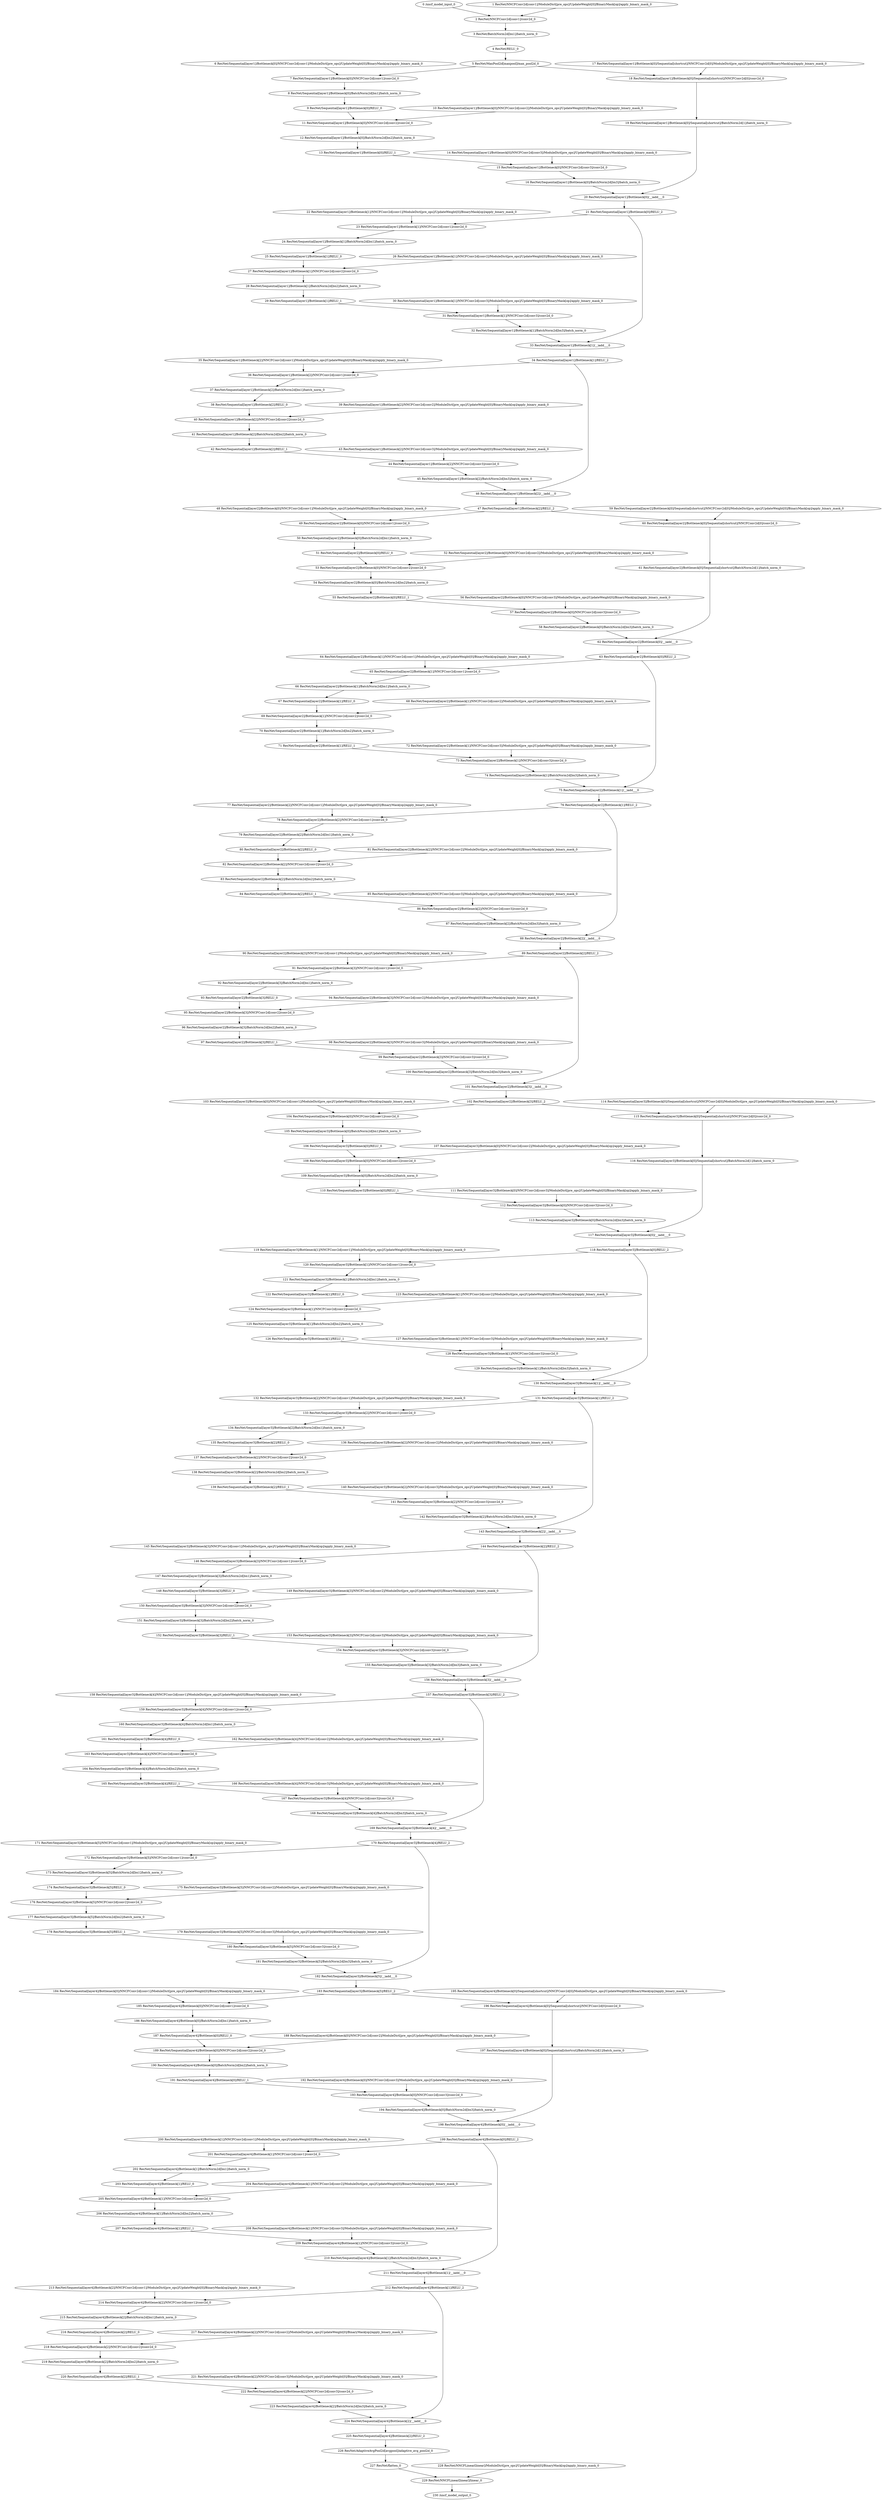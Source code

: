 strict digraph  {
"0 /nncf_model_input_0" [id=0, type=nncf_model_input];
"1 ResNet/NNCFConv2d[conv1]/ModuleDict[pre_ops]/UpdateWeight[0]/BinaryMask[op]/apply_binary_mask_0" [id=1, type=apply_binary_mask];
"2 ResNet/NNCFConv2d[conv1]/conv2d_0" [id=2, type=conv2d];
"3 ResNet/BatchNorm2d[bn1]/batch_norm_0" [id=3, type=batch_norm];
"4 ResNet/RELU_0" [id=4, type=RELU];
"5 ResNet/MaxPool2d[maxpool]/max_pool2d_0" [id=5, type=max_pool2d];
"6 ResNet/Sequential[layer1]/Bottleneck[0]/NNCFConv2d[conv1]/ModuleDict[pre_ops]/UpdateWeight[0]/BinaryMask[op]/apply_binary_mask_0" [id=6, type=apply_binary_mask];
"7 ResNet/Sequential[layer1]/Bottleneck[0]/NNCFConv2d[conv1]/conv2d_0" [id=7, type=conv2d];
"8 ResNet/Sequential[layer1]/Bottleneck[0]/BatchNorm2d[bn1]/batch_norm_0" [id=8, type=batch_norm];
"9 ResNet/Sequential[layer1]/Bottleneck[0]/RELU_0" [id=9, type=RELU];
"10 ResNet/Sequential[layer1]/Bottleneck[0]/NNCFConv2d[conv2]/ModuleDict[pre_ops]/UpdateWeight[0]/BinaryMask[op]/apply_binary_mask_0" [id=10, type=apply_binary_mask];
"11 ResNet/Sequential[layer1]/Bottleneck[0]/NNCFConv2d[conv2]/conv2d_0" [id=11, type=conv2d];
"12 ResNet/Sequential[layer1]/Bottleneck[0]/BatchNorm2d[bn2]/batch_norm_0" [id=12, type=batch_norm];
"13 ResNet/Sequential[layer1]/Bottleneck[0]/RELU_1" [id=13, type=RELU];
"14 ResNet/Sequential[layer1]/Bottleneck[0]/NNCFConv2d[conv3]/ModuleDict[pre_ops]/UpdateWeight[0]/BinaryMask[op]/apply_binary_mask_0" [id=14, type=apply_binary_mask];
"15 ResNet/Sequential[layer1]/Bottleneck[0]/NNCFConv2d[conv3]/conv2d_0" [id=15, type=conv2d];
"16 ResNet/Sequential[layer1]/Bottleneck[0]/BatchNorm2d[bn3]/batch_norm_0" [id=16, type=batch_norm];
"17 ResNet/Sequential[layer1]/Bottleneck[0]/Sequential[shortcut]/NNCFConv2d[0]/ModuleDict[pre_ops]/UpdateWeight[0]/BinaryMask[op]/apply_binary_mask_0" [id=17, type=apply_binary_mask];
"18 ResNet/Sequential[layer1]/Bottleneck[0]/Sequential[shortcut]/NNCFConv2d[0]/conv2d_0" [id=18, type=conv2d];
"19 ResNet/Sequential[layer1]/Bottleneck[0]/Sequential[shortcut]/BatchNorm2d[1]/batch_norm_0" [id=19, type=batch_norm];
"20 ResNet/Sequential[layer1]/Bottleneck[0]/__iadd___0" [id=20, type=__iadd__];
"21 ResNet/Sequential[layer1]/Bottleneck[0]/RELU_2" [id=21, type=RELU];
"22 ResNet/Sequential[layer1]/Bottleneck[1]/NNCFConv2d[conv1]/ModuleDict[pre_ops]/UpdateWeight[0]/BinaryMask[op]/apply_binary_mask_0" [id=22, type=apply_binary_mask];
"23 ResNet/Sequential[layer1]/Bottleneck[1]/NNCFConv2d[conv1]/conv2d_0" [id=23, type=conv2d];
"24 ResNet/Sequential[layer1]/Bottleneck[1]/BatchNorm2d[bn1]/batch_norm_0" [id=24, type=batch_norm];
"25 ResNet/Sequential[layer1]/Bottleneck[1]/RELU_0" [id=25, type=RELU];
"26 ResNet/Sequential[layer1]/Bottleneck[1]/NNCFConv2d[conv2]/ModuleDict[pre_ops]/UpdateWeight[0]/BinaryMask[op]/apply_binary_mask_0" [id=26, type=apply_binary_mask];
"27 ResNet/Sequential[layer1]/Bottleneck[1]/NNCFConv2d[conv2]/conv2d_0" [id=27, type=conv2d];
"28 ResNet/Sequential[layer1]/Bottleneck[1]/BatchNorm2d[bn2]/batch_norm_0" [id=28, type=batch_norm];
"29 ResNet/Sequential[layer1]/Bottleneck[1]/RELU_1" [id=29, type=RELU];
"30 ResNet/Sequential[layer1]/Bottleneck[1]/NNCFConv2d[conv3]/ModuleDict[pre_ops]/UpdateWeight[0]/BinaryMask[op]/apply_binary_mask_0" [id=30, type=apply_binary_mask];
"31 ResNet/Sequential[layer1]/Bottleneck[1]/NNCFConv2d[conv3]/conv2d_0" [id=31, type=conv2d];
"32 ResNet/Sequential[layer1]/Bottleneck[1]/BatchNorm2d[bn3]/batch_norm_0" [id=32, type=batch_norm];
"33 ResNet/Sequential[layer1]/Bottleneck[1]/__iadd___0" [id=33, type=__iadd__];
"34 ResNet/Sequential[layer1]/Bottleneck[1]/RELU_2" [id=34, type=RELU];
"35 ResNet/Sequential[layer1]/Bottleneck[2]/NNCFConv2d[conv1]/ModuleDict[pre_ops]/UpdateWeight[0]/BinaryMask[op]/apply_binary_mask_0" [id=35, type=apply_binary_mask];
"36 ResNet/Sequential[layer1]/Bottleneck[2]/NNCFConv2d[conv1]/conv2d_0" [id=36, type=conv2d];
"37 ResNet/Sequential[layer1]/Bottleneck[2]/BatchNorm2d[bn1]/batch_norm_0" [id=37, type=batch_norm];
"38 ResNet/Sequential[layer1]/Bottleneck[2]/RELU_0" [id=38, type=RELU];
"39 ResNet/Sequential[layer1]/Bottleneck[2]/NNCFConv2d[conv2]/ModuleDict[pre_ops]/UpdateWeight[0]/BinaryMask[op]/apply_binary_mask_0" [id=39, type=apply_binary_mask];
"40 ResNet/Sequential[layer1]/Bottleneck[2]/NNCFConv2d[conv2]/conv2d_0" [id=40, type=conv2d];
"41 ResNet/Sequential[layer1]/Bottleneck[2]/BatchNorm2d[bn2]/batch_norm_0" [id=41, type=batch_norm];
"42 ResNet/Sequential[layer1]/Bottleneck[2]/RELU_1" [id=42, type=RELU];
"43 ResNet/Sequential[layer1]/Bottleneck[2]/NNCFConv2d[conv3]/ModuleDict[pre_ops]/UpdateWeight[0]/BinaryMask[op]/apply_binary_mask_0" [id=43, type=apply_binary_mask];
"44 ResNet/Sequential[layer1]/Bottleneck[2]/NNCFConv2d[conv3]/conv2d_0" [id=44, type=conv2d];
"45 ResNet/Sequential[layer1]/Bottleneck[2]/BatchNorm2d[bn3]/batch_norm_0" [id=45, type=batch_norm];
"46 ResNet/Sequential[layer1]/Bottleneck[2]/__iadd___0" [id=46, type=__iadd__];
"47 ResNet/Sequential[layer1]/Bottleneck[2]/RELU_2" [id=47, type=RELU];
"48 ResNet/Sequential[layer2]/Bottleneck[0]/NNCFConv2d[conv1]/ModuleDict[pre_ops]/UpdateWeight[0]/BinaryMask[op]/apply_binary_mask_0" [id=48, type=apply_binary_mask];
"49 ResNet/Sequential[layer2]/Bottleneck[0]/NNCFConv2d[conv1]/conv2d_0" [id=49, type=conv2d];
"50 ResNet/Sequential[layer2]/Bottleneck[0]/BatchNorm2d[bn1]/batch_norm_0" [id=50, type=batch_norm];
"51 ResNet/Sequential[layer2]/Bottleneck[0]/RELU_0" [id=51, type=RELU];
"52 ResNet/Sequential[layer2]/Bottleneck[0]/NNCFConv2d[conv2]/ModuleDict[pre_ops]/UpdateWeight[0]/BinaryMask[op]/apply_binary_mask_0" [id=52, type=apply_binary_mask];
"53 ResNet/Sequential[layer2]/Bottleneck[0]/NNCFConv2d[conv2]/conv2d_0" [id=53, type=conv2d];
"54 ResNet/Sequential[layer2]/Bottleneck[0]/BatchNorm2d[bn2]/batch_norm_0" [id=54, type=batch_norm];
"55 ResNet/Sequential[layer2]/Bottleneck[0]/RELU_1" [id=55, type=RELU];
"56 ResNet/Sequential[layer2]/Bottleneck[0]/NNCFConv2d[conv3]/ModuleDict[pre_ops]/UpdateWeight[0]/BinaryMask[op]/apply_binary_mask_0" [id=56, type=apply_binary_mask];
"57 ResNet/Sequential[layer2]/Bottleneck[0]/NNCFConv2d[conv3]/conv2d_0" [id=57, type=conv2d];
"58 ResNet/Sequential[layer2]/Bottleneck[0]/BatchNorm2d[bn3]/batch_norm_0" [id=58, type=batch_norm];
"59 ResNet/Sequential[layer2]/Bottleneck[0]/Sequential[shortcut]/NNCFConv2d[0]/ModuleDict[pre_ops]/UpdateWeight[0]/BinaryMask[op]/apply_binary_mask_0" [id=59, type=apply_binary_mask];
"60 ResNet/Sequential[layer2]/Bottleneck[0]/Sequential[shortcut]/NNCFConv2d[0]/conv2d_0" [id=60, type=conv2d];
"61 ResNet/Sequential[layer2]/Bottleneck[0]/Sequential[shortcut]/BatchNorm2d[1]/batch_norm_0" [id=61, type=batch_norm];
"62 ResNet/Sequential[layer2]/Bottleneck[0]/__iadd___0" [id=62, type=__iadd__];
"63 ResNet/Sequential[layer2]/Bottleneck[0]/RELU_2" [id=63, type=RELU];
"64 ResNet/Sequential[layer2]/Bottleneck[1]/NNCFConv2d[conv1]/ModuleDict[pre_ops]/UpdateWeight[0]/BinaryMask[op]/apply_binary_mask_0" [id=64, type=apply_binary_mask];
"65 ResNet/Sequential[layer2]/Bottleneck[1]/NNCFConv2d[conv1]/conv2d_0" [id=65, type=conv2d];
"66 ResNet/Sequential[layer2]/Bottleneck[1]/BatchNorm2d[bn1]/batch_norm_0" [id=66, type=batch_norm];
"67 ResNet/Sequential[layer2]/Bottleneck[1]/RELU_0" [id=67, type=RELU];
"68 ResNet/Sequential[layer2]/Bottleneck[1]/NNCFConv2d[conv2]/ModuleDict[pre_ops]/UpdateWeight[0]/BinaryMask[op]/apply_binary_mask_0" [id=68, type=apply_binary_mask];
"69 ResNet/Sequential[layer2]/Bottleneck[1]/NNCFConv2d[conv2]/conv2d_0" [id=69, type=conv2d];
"70 ResNet/Sequential[layer2]/Bottleneck[1]/BatchNorm2d[bn2]/batch_norm_0" [id=70, type=batch_norm];
"71 ResNet/Sequential[layer2]/Bottleneck[1]/RELU_1" [id=71, type=RELU];
"72 ResNet/Sequential[layer2]/Bottleneck[1]/NNCFConv2d[conv3]/ModuleDict[pre_ops]/UpdateWeight[0]/BinaryMask[op]/apply_binary_mask_0" [id=72, type=apply_binary_mask];
"73 ResNet/Sequential[layer2]/Bottleneck[1]/NNCFConv2d[conv3]/conv2d_0" [id=73, type=conv2d];
"74 ResNet/Sequential[layer2]/Bottleneck[1]/BatchNorm2d[bn3]/batch_norm_0" [id=74, type=batch_norm];
"75 ResNet/Sequential[layer2]/Bottleneck[1]/__iadd___0" [id=75, type=__iadd__];
"76 ResNet/Sequential[layer2]/Bottleneck[1]/RELU_2" [id=76, type=RELU];
"77 ResNet/Sequential[layer2]/Bottleneck[2]/NNCFConv2d[conv1]/ModuleDict[pre_ops]/UpdateWeight[0]/BinaryMask[op]/apply_binary_mask_0" [id=77, type=apply_binary_mask];
"78 ResNet/Sequential[layer2]/Bottleneck[2]/NNCFConv2d[conv1]/conv2d_0" [id=78, type=conv2d];
"79 ResNet/Sequential[layer2]/Bottleneck[2]/BatchNorm2d[bn1]/batch_norm_0" [id=79, type=batch_norm];
"80 ResNet/Sequential[layer2]/Bottleneck[2]/RELU_0" [id=80, type=RELU];
"81 ResNet/Sequential[layer2]/Bottleneck[2]/NNCFConv2d[conv2]/ModuleDict[pre_ops]/UpdateWeight[0]/BinaryMask[op]/apply_binary_mask_0" [id=81, type=apply_binary_mask];
"82 ResNet/Sequential[layer2]/Bottleneck[2]/NNCFConv2d[conv2]/conv2d_0" [id=82, type=conv2d];
"83 ResNet/Sequential[layer2]/Bottleneck[2]/BatchNorm2d[bn2]/batch_norm_0" [id=83, type=batch_norm];
"84 ResNet/Sequential[layer2]/Bottleneck[2]/RELU_1" [id=84, type=RELU];
"85 ResNet/Sequential[layer2]/Bottleneck[2]/NNCFConv2d[conv3]/ModuleDict[pre_ops]/UpdateWeight[0]/BinaryMask[op]/apply_binary_mask_0" [id=85, type=apply_binary_mask];
"86 ResNet/Sequential[layer2]/Bottleneck[2]/NNCFConv2d[conv3]/conv2d_0" [id=86, type=conv2d];
"87 ResNet/Sequential[layer2]/Bottleneck[2]/BatchNorm2d[bn3]/batch_norm_0" [id=87, type=batch_norm];
"88 ResNet/Sequential[layer2]/Bottleneck[2]/__iadd___0" [id=88, type=__iadd__];
"89 ResNet/Sequential[layer2]/Bottleneck[2]/RELU_2" [id=89, type=RELU];
"90 ResNet/Sequential[layer2]/Bottleneck[3]/NNCFConv2d[conv1]/ModuleDict[pre_ops]/UpdateWeight[0]/BinaryMask[op]/apply_binary_mask_0" [id=90, type=apply_binary_mask];
"91 ResNet/Sequential[layer2]/Bottleneck[3]/NNCFConv2d[conv1]/conv2d_0" [id=91, type=conv2d];
"92 ResNet/Sequential[layer2]/Bottleneck[3]/BatchNorm2d[bn1]/batch_norm_0" [id=92, type=batch_norm];
"93 ResNet/Sequential[layer2]/Bottleneck[3]/RELU_0" [id=93, type=RELU];
"94 ResNet/Sequential[layer2]/Bottleneck[3]/NNCFConv2d[conv2]/ModuleDict[pre_ops]/UpdateWeight[0]/BinaryMask[op]/apply_binary_mask_0" [id=94, type=apply_binary_mask];
"95 ResNet/Sequential[layer2]/Bottleneck[3]/NNCFConv2d[conv2]/conv2d_0" [id=95, type=conv2d];
"96 ResNet/Sequential[layer2]/Bottleneck[3]/BatchNorm2d[bn2]/batch_norm_0" [id=96, type=batch_norm];
"97 ResNet/Sequential[layer2]/Bottleneck[3]/RELU_1" [id=97, type=RELU];
"98 ResNet/Sequential[layer2]/Bottleneck[3]/NNCFConv2d[conv3]/ModuleDict[pre_ops]/UpdateWeight[0]/BinaryMask[op]/apply_binary_mask_0" [id=98, type=apply_binary_mask];
"99 ResNet/Sequential[layer2]/Bottleneck[3]/NNCFConv2d[conv3]/conv2d_0" [id=99, type=conv2d];
"100 ResNet/Sequential[layer2]/Bottleneck[3]/BatchNorm2d[bn3]/batch_norm_0" [id=100, type=batch_norm];
"101 ResNet/Sequential[layer2]/Bottleneck[3]/__iadd___0" [id=101, type=__iadd__];
"102 ResNet/Sequential[layer2]/Bottleneck[3]/RELU_2" [id=102, type=RELU];
"103 ResNet/Sequential[layer3]/Bottleneck[0]/NNCFConv2d[conv1]/ModuleDict[pre_ops]/UpdateWeight[0]/BinaryMask[op]/apply_binary_mask_0" [id=103, type=apply_binary_mask];
"104 ResNet/Sequential[layer3]/Bottleneck[0]/NNCFConv2d[conv1]/conv2d_0" [id=104, type=conv2d];
"105 ResNet/Sequential[layer3]/Bottleneck[0]/BatchNorm2d[bn1]/batch_norm_0" [id=105, type=batch_norm];
"106 ResNet/Sequential[layer3]/Bottleneck[0]/RELU_0" [id=106, type=RELU];
"107 ResNet/Sequential[layer3]/Bottleneck[0]/NNCFConv2d[conv2]/ModuleDict[pre_ops]/UpdateWeight[0]/BinaryMask[op]/apply_binary_mask_0" [id=107, type=apply_binary_mask];
"108 ResNet/Sequential[layer3]/Bottleneck[0]/NNCFConv2d[conv2]/conv2d_0" [id=108, type=conv2d];
"109 ResNet/Sequential[layer3]/Bottleneck[0]/BatchNorm2d[bn2]/batch_norm_0" [id=109, type=batch_norm];
"110 ResNet/Sequential[layer3]/Bottleneck[0]/RELU_1" [id=110, type=RELU];
"111 ResNet/Sequential[layer3]/Bottleneck[0]/NNCFConv2d[conv3]/ModuleDict[pre_ops]/UpdateWeight[0]/BinaryMask[op]/apply_binary_mask_0" [id=111, type=apply_binary_mask];
"112 ResNet/Sequential[layer3]/Bottleneck[0]/NNCFConv2d[conv3]/conv2d_0" [id=112, type=conv2d];
"113 ResNet/Sequential[layer3]/Bottleneck[0]/BatchNorm2d[bn3]/batch_norm_0" [id=113, type=batch_norm];
"114 ResNet/Sequential[layer3]/Bottleneck[0]/Sequential[shortcut]/NNCFConv2d[0]/ModuleDict[pre_ops]/UpdateWeight[0]/BinaryMask[op]/apply_binary_mask_0" [id=114, type=apply_binary_mask];
"115 ResNet/Sequential[layer3]/Bottleneck[0]/Sequential[shortcut]/NNCFConv2d[0]/conv2d_0" [id=115, type=conv2d];
"116 ResNet/Sequential[layer3]/Bottleneck[0]/Sequential[shortcut]/BatchNorm2d[1]/batch_norm_0" [id=116, type=batch_norm];
"117 ResNet/Sequential[layer3]/Bottleneck[0]/__iadd___0" [id=117, type=__iadd__];
"118 ResNet/Sequential[layer3]/Bottleneck[0]/RELU_2" [id=118, type=RELU];
"119 ResNet/Sequential[layer3]/Bottleneck[1]/NNCFConv2d[conv1]/ModuleDict[pre_ops]/UpdateWeight[0]/BinaryMask[op]/apply_binary_mask_0" [id=119, type=apply_binary_mask];
"120 ResNet/Sequential[layer3]/Bottleneck[1]/NNCFConv2d[conv1]/conv2d_0" [id=120, type=conv2d];
"121 ResNet/Sequential[layer3]/Bottleneck[1]/BatchNorm2d[bn1]/batch_norm_0" [id=121, type=batch_norm];
"122 ResNet/Sequential[layer3]/Bottleneck[1]/RELU_0" [id=122, type=RELU];
"123 ResNet/Sequential[layer3]/Bottleneck[1]/NNCFConv2d[conv2]/ModuleDict[pre_ops]/UpdateWeight[0]/BinaryMask[op]/apply_binary_mask_0" [id=123, type=apply_binary_mask];
"124 ResNet/Sequential[layer3]/Bottleneck[1]/NNCFConv2d[conv2]/conv2d_0" [id=124, type=conv2d];
"125 ResNet/Sequential[layer3]/Bottleneck[1]/BatchNorm2d[bn2]/batch_norm_0" [id=125, type=batch_norm];
"126 ResNet/Sequential[layer3]/Bottleneck[1]/RELU_1" [id=126, type=RELU];
"127 ResNet/Sequential[layer3]/Bottleneck[1]/NNCFConv2d[conv3]/ModuleDict[pre_ops]/UpdateWeight[0]/BinaryMask[op]/apply_binary_mask_0" [id=127, type=apply_binary_mask];
"128 ResNet/Sequential[layer3]/Bottleneck[1]/NNCFConv2d[conv3]/conv2d_0" [id=128, type=conv2d];
"129 ResNet/Sequential[layer3]/Bottleneck[1]/BatchNorm2d[bn3]/batch_norm_0" [id=129, type=batch_norm];
"130 ResNet/Sequential[layer3]/Bottleneck[1]/__iadd___0" [id=130, type=__iadd__];
"131 ResNet/Sequential[layer3]/Bottleneck[1]/RELU_2" [id=131, type=RELU];
"132 ResNet/Sequential[layer3]/Bottleneck[2]/NNCFConv2d[conv1]/ModuleDict[pre_ops]/UpdateWeight[0]/BinaryMask[op]/apply_binary_mask_0" [id=132, type=apply_binary_mask];
"133 ResNet/Sequential[layer3]/Bottleneck[2]/NNCFConv2d[conv1]/conv2d_0" [id=133, type=conv2d];
"134 ResNet/Sequential[layer3]/Bottleneck[2]/BatchNorm2d[bn1]/batch_norm_0" [id=134, type=batch_norm];
"135 ResNet/Sequential[layer3]/Bottleneck[2]/RELU_0" [id=135, type=RELU];
"136 ResNet/Sequential[layer3]/Bottleneck[2]/NNCFConv2d[conv2]/ModuleDict[pre_ops]/UpdateWeight[0]/BinaryMask[op]/apply_binary_mask_0" [id=136, type=apply_binary_mask];
"137 ResNet/Sequential[layer3]/Bottleneck[2]/NNCFConv2d[conv2]/conv2d_0" [id=137, type=conv2d];
"138 ResNet/Sequential[layer3]/Bottleneck[2]/BatchNorm2d[bn2]/batch_norm_0" [id=138, type=batch_norm];
"139 ResNet/Sequential[layer3]/Bottleneck[2]/RELU_1" [id=139, type=RELU];
"140 ResNet/Sequential[layer3]/Bottleneck[2]/NNCFConv2d[conv3]/ModuleDict[pre_ops]/UpdateWeight[0]/BinaryMask[op]/apply_binary_mask_0" [id=140, type=apply_binary_mask];
"141 ResNet/Sequential[layer3]/Bottleneck[2]/NNCFConv2d[conv3]/conv2d_0" [id=141, type=conv2d];
"142 ResNet/Sequential[layer3]/Bottleneck[2]/BatchNorm2d[bn3]/batch_norm_0" [id=142, type=batch_norm];
"143 ResNet/Sequential[layer3]/Bottleneck[2]/__iadd___0" [id=143, type=__iadd__];
"144 ResNet/Sequential[layer3]/Bottleneck[2]/RELU_2" [id=144, type=RELU];
"145 ResNet/Sequential[layer3]/Bottleneck[3]/NNCFConv2d[conv1]/ModuleDict[pre_ops]/UpdateWeight[0]/BinaryMask[op]/apply_binary_mask_0" [id=145, type=apply_binary_mask];
"146 ResNet/Sequential[layer3]/Bottleneck[3]/NNCFConv2d[conv1]/conv2d_0" [id=146, type=conv2d];
"147 ResNet/Sequential[layer3]/Bottleneck[3]/BatchNorm2d[bn1]/batch_norm_0" [id=147, type=batch_norm];
"148 ResNet/Sequential[layer3]/Bottleneck[3]/RELU_0" [id=148, type=RELU];
"149 ResNet/Sequential[layer3]/Bottleneck[3]/NNCFConv2d[conv2]/ModuleDict[pre_ops]/UpdateWeight[0]/BinaryMask[op]/apply_binary_mask_0" [id=149, type=apply_binary_mask];
"150 ResNet/Sequential[layer3]/Bottleneck[3]/NNCFConv2d[conv2]/conv2d_0" [id=150, type=conv2d];
"151 ResNet/Sequential[layer3]/Bottleneck[3]/BatchNorm2d[bn2]/batch_norm_0" [id=151, type=batch_norm];
"152 ResNet/Sequential[layer3]/Bottleneck[3]/RELU_1" [id=152, type=RELU];
"153 ResNet/Sequential[layer3]/Bottleneck[3]/NNCFConv2d[conv3]/ModuleDict[pre_ops]/UpdateWeight[0]/BinaryMask[op]/apply_binary_mask_0" [id=153, type=apply_binary_mask];
"154 ResNet/Sequential[layer3]/Bottleneck[3]/NNCFConv2d[conv3]/conv2d_0" [id=154, type=conv2d];
"155 ResNet/Sequential[layer3]/Bottleneck[3]/BatchNorm2d[bn3]/batch_norm_0" [id=155, type=batch_norm];
"156 ResNet/Sequential[layer3]/Bottleneck[3]/__iadd___0" [id=156, type=__iadd__];
"157 ResNet/Sequential[layer3]/Bottleneck[3]/RELU_2" [id=157, type=RELU];
"158 ResNet/Sequential[layer3]/Bottleneck[4]/NNCFConv2d[conv1]/ModuleDict[pre_ops]/UpdateWeight[0]/BinaryMask[op]/apply_binary_mask_0" [id=158, type=apply_binary_mask];
"159 ResNet/Sequential[layer3]/Bottleneck[4]/NNCFConv2d[conv1]/conv2d_0" [id=159, type=conv2d];
"160 ResNet/Sequential[layer3]/Bottleneck[4]/BatchNorm2d[bn1]/batch_norm_0" [id=160, type=batch_norm];
"161 ResNet/Sequential[layer3]/Bottleneck[4]/RELU_0" [id=161, type=RELU];
"162 ResNet/Sequential[layer3]/Bottleneck[4]/NNCFConv2d[conv2]/ModuleDict[pre_ops]/UpdateWeight[0]/BinaryMask[op]/apply_binary_mask_0" [id=162, type=apply_binary_mask];
"163 ResNet/Sequential[layer3]/Bottleneck[4]/NNCFConv2d[conv2]/conv2d_0" [id=163, type=conv2d];
"164 ResNet/Sequential[layer3]/Bottleneck[4]/BatchNorm2d[bn2]/batch_norm_0" [id=164, type=batch_norm];
"165 ResNet/Sequential[layer3]/Bottleneck[4]/RELU_1" [id=165, type=RELU];
"166 ResNet/Sequential[layer3]/Bottleneck[4]/NNCFConv2d[conv3]/ModuleDict[pre_ops]/UpdateWeight[0]/BinaryMask[op]/apply_binary_mask_0" [id=166, type=apply_binary_mask];
"167 ResNet/Sequential[layer3]/Bottleneck[4]/NNCFConv2d[conv3]/conv2d_0" [id=167, type=conv2d];
"168 ResNet/Sequential[layer3]/Bottleneck[4]/BatchNorm2d[bn3]/batch_norm_0" [id=168, type=batch_norm];
"169 ResNet/Sequential[layer3]/Bottleneck[4]/__iadd___0" [id=169, type=__iadd__];
"170 ResNet/Sequential[layer3]/Bottleneck[4]/RELU_2" [id=170, type=RELU];
"171 ResNet/Sequential[layer3]/Bottleneck[5]/NNCFConv2d[conv1]/ModuleDict[pre_ops]/UpdateWeight[0]/BinaryMask[op]/apply_binary_mask_0" [id=171, type=apply_binary_mask];
"172 ResNet/Sequential[layer3]/Bottleneck[5]/NNCFConv2d[conv1]/conv2d_0" [id=172, type=conv2d];
"173 ResNet/Sequential[layer3]/Bottleneck[5]/BatchNorm2d[bn1]/batch_norm_0" [id=173, type=batch_norm];
"174 ResNet/Sequential[layer3]/Bottleneck[5]/RELU_0" [id=174, type=RELU];
"175 ResNet/Sequential[layer3]/Bottleneck[5]/NNCFConv2d[conv2]/ModuleDict[pre_ops]/UpdateWeight[0]/BinaryMask[op]/apply_binary_mask_0" [id=175, type=apply_binary_mask];
"176 ResNet/Sequential[layer3]/Bottleneck[5]/NNCFConv2d[conv2]/conv2d_0" [id=176, type=conv2d];
"177 ResNet/Sequential[layer3]/Bottleneck[5]/BatchNorm2d[bn2]/batch_norm_0" [id=177, type=batch_norm];
"178 ResNet/Sequential[layer3]/Bottleneck[5]/RELU_1" [id=178, type=RELU];
"179 ResNet/Sequential[layer3]/Bottleneck[5]/NNCFConv2d[conv3]/ModuleDict[pre_ops]/UpdateWeight[0]/BinaryMask[op]/apply_binary_mask_0" [id=179, type=apply_binary_mask];
"180 ResNet/Sequential[layer3]/Bottleneck[5]/NNCFConv2d[conv3]/conv2d_0" [id=180, type=conv2d];
"181 ResNet/Sequential[layer3]/Bottleneck[5]/BatchNorm2d[bn3]/batch_norm_0" [id=181, type=batch_norm];
"182 ResNet/Sequential[layer3]/Bottleneck[5]/__iadd___0" [id=182, type=__iadd__];
"183 ResNet/Sequential[layer3]/Bottleneck[5]/RELU_2" [id=183, type=RELU];
"184 ResNet/Sequential[layer4]/Bottleneck[0]/NNCFConv2d[conv1]/ModuleDict[pre_ops]/UpdateWeight[0]/BinaryMask[op]/apply_binary_mask_0" [id=184, type=apply_binary_mask];
"185 ResNet/Sequential[layer4]/Bottleneck[0]/NNCFConv2d[conv1]/conv2d_0" [id=185, type=conv2d];
"186 ResNet/Sequential[layer4]/Bottleneck[0]/BatchNorm2d[bn1]/batch_norm_0" [id=186, type=batch_norm];
"187 ResNet/Sequential[layer4]/Bottleneck[0]/RELU_0" [id=187, type=RELU];
"188 ResNet/Sequential[layer4]/Bottleneck[0]/NNCFConv2d[conv2]/ModuleDict[pre_ops]/UpdateWeight[0]/BinaryMask[op]/apply_binary_mask_0" [id=188, type=apply_binary_mask];
"189 ResNet/Sequential[layer4]/Bottleneck[0]/NNCFConv2d[conv2]/conv2d_0" [id=189, type=conv2d];
"190 ResNet/Sequential[layer4]/Bottleneck[0]/BatchNorm2d[bn2]/batch_norm_0" [id=190, type=batch_norm];
"191 ResNet/Sequential[layer4]/Bottleneck[0]/RELU_1" [id=191, type=RELU];
"192 ResNet/Sequential[layer4]/Bottleneck[0]/NNCFConv2d[conv3]/ModuleDict[pre_ops]/UpdateWeight[0]/BinaryMask[op]/apply_binary_mask_0" [id=192, type=apply_binary_mask];
"193 ResNet/Sequential[layer4]/Bottleneck[0]/NNCFConv2d[conv3]/conv2d_0" [id=193, type=conv2d];
"194 ResNet/Sequential[layer4]/Bottleneck[0]/BatchNorm2d[bn3]/batch_norm_0" [id=194, type=batch_norm];
"195 ResNet/Sequential[layer4]/Bottleneck[0]/Sequential[shortcut]/NNCFConv2d[0]/ModuleDict[pre_ops]/UpdateWeight[0]/BinaryMask[op]/apply_binary_mask_0" [id=195, type=apply_binary_mask];
"196 ResNet/Sequential[layer4]/Bottleneck[0]/Sequential[shortcut]/NNCFConv2d[0]/conv2d_0" [id=196, type=conv2d];
"197 ResNet/Sequential[layer4]/Bottleneck[0]/Sequential[shortcut]/BatchNorm2d[1]/batch_norm_0" [id=197, type=batch_norm];
"198 ResNet/Sequential[layer4]/Bottleneck[0]/__iadd___0" [id=198, type=__iadd__];
"199 ResNet/Sequential[layer4]/Bottleneck[0]/RELU_2" [id=199, type=RELU];
"200 ResNet/Sequential[layer4]/Bottleneck[1]/NNCFConv2d[conv1]/ModuleDict[pre_ops]/UpdateWeight[0]/BinaryMask[op]/apply_binary_mask_0" [id=200, type=apply_binary_mask];
"201 ResNet/Sequential[layer4]/Bottleneck[1]/NNCFConv2d[conv1]/conv2d_0" [id=201, type=conv2d];
"202 ResNet/Sequential[layer4]/Bottleneck[1]/BatchNorm2d[bn1]/batch_norm_0" [id=202, type=batch_norm];
"203 ResNet/Sequential[layer4]/Bottleneck[1]/RELU_0" [id=203, type=RELU];
"204 ResNet/Sequential[layer4]/Bottleneck[1]/NNCFConv2d[conv2]/ModuleDict[pre_ops]/UpdateWeight[0]/BinaryMask[op]/apply_binary_mask_0" [id=204, type=apply_binary_mask];
"205 ResNet/Sequential[layer4]/Bottleneck[1]/NNCFConv2d[conv2]/conv2d_0" [id=205, type=conv2d];
"206 ResNet/Sequential[layer4]/Bottleneck[1]/BatchNorm2d[bn2]/batch_norm_0" [id=206, type=batch_norm];
"207 ResNet/Sequential[layer4]/Bottleneck[1]/RELU_1" [id=207, type=RELU];
"208 ResNet/Sequential[layer4]/Bottleneck[1]/NNCFConv2d[conv3]/ModuleDict[pre_ops]/UpdateWeight[0]/BinaryMask[op]/apply_binary_mask_0" [id=208, type=apply_binary_mask];
"209 ResNet/Sequential[layer4]/Bottleneck[1]/NNCFConv2d[conv3]/conv2d_0" [id=209, type=conv2d];
"210 ResNet/Sequential[layer4]/Bottleneck[1]/BatchNorm2d[bn3]/batch_norm_0" [id=210, type=batch_norm];
"211 ResNet/Sequential[layer4]/Bottleneck[1]/__iadd___0" [id=211, type=__iadd__];
"212 ResNet/Sequential[layer4]/Bottleneck[1]/RELU_2" [id=212, type=RELU];
"213 ResNet/Sequential[layer4]/Bottleneck[2]/NNCFConv2d[conv1]/ModuleDict[pre_ops]/UpdateWeight[0]/BinaryMask[op]/apply_binary_mask_0" [id=213, type=apply_binary_mask];
"214 ResNet/Sequential[layer4]/Bottleneck[2]/NNCFConv2d[conv1]/conv2d_0" [id=214, type=conv2d];
"215 ResNet/Sequential[layer4]/Bottleneck[2]/BatchNorm2d[bn1]/batch_norm_0" [id=215, type=batch_norm];
"216 ResNet/Sequential[layer4]/Bottleneck[2]/RELU_0" [id=216, type=RELU];
"217 ResNet/Sequential[layer4]/Bottleneck[2]/NNCFConv2d[conv2]/ModuleDict[pre_ops]/UpdateWeight[0]/BinaryMask[op]/apply_binary_mask_0" [id=217, type=apply_binary_mask];
"218 ResNet/Sequential[layer4]/Bottleneck[2]/NNCFConv2d[conv2]/conv2d_0" [id=218, type=conv2d];
"219 ResNet/Sequential[layer4]/Bottleneck[2]/BatchNorm2d[bn2]/batch_norm_0" [id=219, type=batch_norm];
"220 ResNet/Sequential[layer4]/Bottleneck[2]/RELU_1" [id=220, type=RELU];
"221 ResNet/Sequential[layer4]/Bottleneck[2]/NNCFConv2d[conv3]/ModuleDict[pre_ops]/UpdateWeight[0]/BinaryMask[op]/apply_binary_mask_0" [id=221, type=apply_binary_mask];
"222 ResNet/Sequential[layer4]/Bottleneck[2]/NNCFConv2d[conv3]/conv2d_0" [id=222, type=conv2d];
"223 ResNet/Sequential[layer4]/Bottleneck[2]/BatchNorm2d[bn3]/batch_norm_0" [id=223, type=batch_norm];
"224 ResNet/Sequential[layer4]/Bottleneck[2]/__iadd___0" [id=224, type=__iadd__];
"225 ResNet/Sequential[layer4]/Bottleneck[2]/RELU_2" [id=225, type=RELU];
"226 ResNet/AdaptiveAvgPool2d[avgpool]/adaptive_avg_pool2d_0" [id=226, type=adaptive_avg_pool2d];
"227 ResNet/flatten_0" [id=227, type=flatten];
"228 ResNet/NNCFLinear[linear]/ModuleDict[pre_ops]/UpdateWeight[0]/BinaryMask[op]/apply_binary_mask_0" [id=228, type=apply_binary_mask];
"229 ResNet/NNCFLinear[linear]/linear_0" [id=229, type=linear];
"230 /nncf_model_output_0" [id=230, type=nncf_model_output];
"0 /nncf_model_input_0" -> "2 ResNet/NNCFConv2d[conv1]/conv2d_0";
"1 ResNet/NNCFConv2d[conv1]/ModuleDict[pre_ops]/UpdateWeight[0]/BinaryMask[op]/apply_binary_mask_0" -> "2 ResNet/NNCFConv2d[conv1]/conv2d_0";
"2 ResNet/NNCFConv2d[conv1]/conv2d_0" -> "3 ResNet/BatchNorm2d[bn1]/batch_norm_0";
"3 ResNet/BatchNorm2d[bn1]/batch_norm_0" -> "4 ResNet/RELU_0";
"4 ResNet/RELU_0" -> "5 ResNet/MaxPool2d[maxpool]/max_pool2d_0";
"5 ResNet/MaxPool2d[maxpool]/max_pool2d_0" -> "7 ResNet/Sequential[layer1]/Bottleneck[0]/NNCFConv2d[conv1]/conv2d_0";
"6 ResNet/Sequential[layer1]/Bottleneck[0]/NNCFConv2d[conv1]/ModuleDict[pre_ops]/UpdateWeight[0]/BinaryMask[op]/apply_binary_mask_0" -> "7 ResNet/Sequential[layer1]/Bottleneck[0]/NNCFConv2d[conv1]/conv2d_0";
"7 ResNet/Sequential[layer1]/Bottleneck[0]/NNCFConv2d[conv1]/conv2d_0" -> "8 ResNet/Sequential[layer1]/Bottleneck[0]/BatchNorm2d[bn1]/batch_norm_0";
"8 ResNet/Sequential[layer1]/Bottleneck[0]/BatchNorm2d[bn1]/batch_norm_0" -> "9 ResNet/Sequential[layer1]/Bottleneck[0]/RELU_0";
"5 ResNet/MaxPool2d[maxpool]/max_pool2d_0" -> "18 ResNet/Sequential[layer1]/Bottleneck[0]/Sequential[shortcut]/NNCFConv2d[0]/conv2d_0";
"9 ResNet/Sequential[layer1]/Bottleneck[0]/RELU_0" -> "11 ResNet/Sequential[layer1]/Bottleneck[0]/NNCFConv2d[conv2]/conv2d_0";
"10 ResNet/Sequential[layer1]/Bottleneck[0]/NNCFConv2d[conv2]/ModuleDict[pre_ops]/UpdateWeight[0]/BinaryMask[op]/apply_binary_mask_0" -> "11 ResNet/Sequential[layer1]/Bottleneck[0]/NNCFConv2d[conv2]/conv2d_0";
"11 ResNet/Sequential[layer1]/Bottleneck[0]/NNCFConv2d[conv2]/conv2d_0" -> "12 ResNet/Sequential[layer1]/Bottleneck[0]/BatchNorm2d[bn2]/batch_norm_0";
"12 ResNet/Sequential[layer1]/Bottleneck[0]/BatchNorm2d[bn2]/batch_norm_0" -> "13 ResNet/Sequential[layer1]/Bottleneck[0]/RELU_1";
"13 ResNet/Sequential[layer1]/Bottleneck[0]/RELU_1" -> "15 ResNet/Sequential[layer1]/Bottleneck[0]/NNCFConv2d[conv3]/conv2d_0";
"14 ResNet/Sequential[layer1]/Bottleneck[0]/NNCFConv2d[conv3]/ModuleDict[pre_ops]/UpdateWeight[0]/BinaryMask[op]/apply_binary_mask_0" -> "15 ResNet/Sequential[layer1]/Bottleneck[0]/NNCFConv2d[conv3]/conv2d_0";
"15 ResNet/Sequential[layer1]/Bottleneck[0]/NNCFConv2d[conv3]/conv2d_0" -> "16 ResNet/Sequential[layer1]/Bottleneck[0]/BatchNorm2d[bn3]/batch_norm_0";
"16 ResNet/Sequential[layer1]/Bottleneck[0]/BatchNorm2d[bn3]/batch_norm_0" -> "20 ResNet/Sequential[layer1]/Bottleneck[0]/__iadd___0";
"17 ResNet/Sequential[layer1]/Bottleneck[0]/Sequential[shortcut]/NNCFConv2d[0]/ModuleDict[pre_ops]/UpdateWeight[0]/BinaryMask[op]/apply_binary_mask_0" -> "18 ResNet/Sequential[layer1]/Bottleneck[0]/Sequential[shortcut]/NNCFConv2d[0]/conv2d_0";
"18 ResNet/Sequential[layer1]/Bottleneck[0]/Sequential[shortcut]/NNCFConv2d[0]/conv2d_0" -> "19 ResNet/Sequential[layer1]/Bottleneck[0]/Sequential[shortcut]/BatchNorm2d[1]/batch_norm_0";
"19 ResNet/Sequential[layer1]/Bottleneck[0]/Sequential[shortcut]/BatchNorm2d[1]/batch_norm_0" -> "20 ResNet/Sequential[layer1]/Bottleneck[0]/__iadd___0";
"20 ResNet/Sequential[layer1]/Bottleneck[0]/__iadd___0" -> "21 ResNet/Sequential[layer1]/Bottleneck[0]/RELU_2";
"21 ResNet/Sequential[layer1]/Bottleneck[0]/RELU_2" -> "23 ResNet/Sequential[layer1]/Bottleneck[1]/NNCFConv2d[conv1]/conv2d_0";
"21 ResNet/Sequential[layer1]/Bottleneck[0]/RELU_2" -> "33 ResNet/Sequential[layer1]/Bottleneck[1]/__iadd___0";
"22 ResNet/Sequential[layer1]/Bottleneck[1]/NNCFConv2d[conv1]/ModuleDict[pre_ops]/UpdateWeight[0]/BinaryMask[op]/apply_binary_mask_0" -> "23 ResNet/Sequential[layer1]/Bottleneck[1]/NNCFConv2d[conv1]/conv2d_0";
"23 ResNet/Sequential[layer1]/Bottleneck[1]/NNCFConv2d[conv1]/conv2d_0" -> "24 ResNet/Sequential[layer1]/Bottleneck[1]/BatchNorm2d[bn1]/batch_norm_0";
"24 ResNet/Sequential[layer1]/Bottleneck[1]/BatchNorm2d[bn1]/batch_norm_0" -> "25 ResNet/Sequential[layer1]/Bottleneck[1]/RELU_0";
"25 ResNet/Sequential[layer1]/Bottleneck[1]/RELU_0" -> "27 ResNet/Sequential[layer1]/Bottleneck[1]/NNCFConv2d[conv2]/conv2d_0";
"26 ResNet/Sequential[layer1]/Bottleneck[1]/NNCFConv2d[conv2]/ModuleDict[pre_ops]/UpdateWeight[0]/BinaryMask[op]/apply_binary_mask_0" -> "27 ResNet/Sequential[layer1]/Bottleneck[1]/NNCFConv2d[conv2]/conv2d_0";
"27 ResNet/Sequential[layer1]/Bottleneck[1]/NNCFConv2d[conv2]/conv2d_0" -> "28 ResNet/Sequential[layer1]/Bottleneck[1]/BatchNorm2d[bn2]/batch_norm_0";
"28 ResNet/Sequential[layer1]/Bottleneck[1]/BatchNorm2d[bn2]/batch_norm_0" -> "29 ResNet/Sequential[layer1]/Bottleneck[1]/RELU_1";
"29 ResNet/Sequential[layer1]/Bottleneck[1]/RELU_1" -> "31 ResNet/Sequential[layer1]/Bottleneck[1]/NNCFConv2d[conv3]/conv2d_0";
"30 ResNet/Sequential[layer1]/Bottleneck[1]/NNCFConv2d[conv3]/ModuleDict[pre_ops]/UpdateWeight[0]/BinaryMask[op]/apply_binary_mask_0" -> "31 ResNet/Sequential[layer1]/Bottleneck[1]/NNCFConv2d[conv3]/conv2d_0";
"31 ResNet/Sequential[layer1]/Bottleneck[1]/NNCFConv2d[conv3]/conv2d_0" -> "32 ResNet/Sequential[layer1]/Bottleneck[1]/BatchNorm2d[bn3]/batch_norm_0";
"32 ResNet/Sequential[layer1]/Bottleneck[1]/BatchNorm2d[bn3]/batch_norm_0" -> "33 ResNet/Sequential[layer1]/Bottleneck[1]/__iadd___0";
"33 ResNet/Sequential[layer1]/Bottleneck[1]/__iadd___0" -> "34 ResNet/Sequential[layer1]/Bottleneck[1]/RELU_2";
"34 ResNet/Sequential[layer1]/Bottleneck[1]/RELU_2" -> "36 ResNet/Sequential[layer1]/Bottleneck[2]/NNCFConv2d[conv1]/conv2d_0";
"34 ResNet/Sequential[layer1]/Bottleneck[1]/RELU_2" -> "46 ResNet/Sequential[layer1]/Bottleneck[2]/__iadd___0";
"35 ResNet/Sequential[layer1]/Bottleneck[2]/NNCFConv2d[conv1]/ModuleDict[pre_ops]/UpdateWeight[0]/BinaryMask[op]/apply_binary_mask_0" -> "36 ResNet/Sequential[layer1]/Bottleneck[2]/NNCFConv2d[conv1]/conv2d_0";
"36 ResNet/Sequential[layer1]/Bottleneck[2]/NNCFConv2d[conv1]/conv2d_0" -> "37 ResNet/Sequential[layer1]/Bottleneck[2]/BatchNorm2d[bn1]/batch_norm_0";
"37 ResNet/Sequential[layer1]/Bottleneck[2]/BatchNorm2d[bn1]/batch_norm_0" -> "38 ResNet/Sequential[layer1]/Bottleneck[2]/RELU_0";
"38 ResNet/Sequential[layer1]/Bottleneck[2]/RELU_0" -> "40 ResNet/Sequential[layer1]/Bottleneck[2]/NNCFConv2d[conv2]/conv2d_0";
"39 ResNet/Sequential[layer1]/Bottleneck[2]/NNCFConv2d[conv2]/ModuleDict[pre_ops]/UpdateWeight[0]/BinaryMask[op]/apply_binary_mask_0" -> "40 ResNet/Sequential[layer1]/Bottleneck[2]/NNCFConv2d[conv2]/conv2d_0";
"40 ResNet/Sequential[layer1]/Bottleneck[2]/NNCFConv2d[conv2]/conv2d_0" -> "41 ResNet/Sequential[layer1]/Bottleneck[2]/BatchNorm2d[bn2]/batch_norm_0";
"41 ResNet/Sequential[layer1]/Bottleneck[2]/BatchNorm2d[bn2]/batch_norm_0" -> "42 ResNet/Sequential[layer1]/Bottleneck[2]/RELU_1";
"42 ResNet/Sequential[layer1]/Bottleneck[2]/RELU_1" -> "44 ResNet/Sequential[layer1]/Bottleneck[2]/NNCFConv2d[conv3]/conv2d_0";
"43 ResNet/Sequential[layer1]/Bottleneck[2]/NNCFConv2d[conv3]/ModuleDict[pre_ops]/UpdateWeight[0]/BinaryMask[op]/apply_binary_mask_0" -> "44 ResNet/Sequential[layer1]/Bottleneck[2]/NNCFConv2d[conv3]/conv2d_0";
"44 ResNet/Sequential[layer1]/Bottleneck[2]/NNCFConv2d[conv3]/conv2d_0" -> "45 ResNet/Sequential[layer1]/Bottleneck[2]/BatchNorm2d[bn3]/batch_norm_0";
"45 ResNet/Sequential[layer1]/Bottleneck[2]/BatchNorm2d[bn3]/batch_norm_0" -> "46 ResNet/Sequential[layer1]/Bottleneck[2]/__iadd___0";
"46 ResNet/Sequential[layer1]/Bottleneck[2]/__iadd___0" -> "47 ResNet/Sequential[layer1]/Bottleneck[2]/RELU_2";
"47 ResNet/Sequential[layer1]/Bottleneck[2]/RELU_2" -> "49 ResNet/Sequential[layer2]/Bottleneck[0]/NNCFConv2d[conv1]/conv2d_0";
"47 ResNet/Sequential[layer1]/Bottleneck[2]/RELU_2" -> "60 ResNet/Sequential[layer2]/Bottleneck[0]/Sequential[shortcut]/NNCFConv2d[0]/conv2d_0";
"48 ResNet/Sequential[layer2]/Bottleneck[0]/NNCFConv2d[conv1]/ModuleDict[pre_ops]/UpdateWeight[0]/BinaryMask[op]/apply_binary_mask_0" -> "49 ResNet/Sequential[layer2]/Bottleneck[0]/NNCFConv2d[conv1]/conv2d_0";
"49 ResNet/Sequential[layer2]/Bottleneck[0]/NNCFConv2d[conv1]/conv2d_0" -> "50 ResNet/Sequential[layer2]/Bottleneck[0]/BatchNorm2d[bn1]/batch_norm_0";
"50 ResNet/Sequential[layer2]/Bottleneck[0]/BatchNorm2d[bn1]/batch_norm_0" -> "51 ResNet/Sequential[layer2]/Bottleneck[0]/RELU_0";
"51 ResNet/Sequential[layer2]/Bottleneck[0]/RELU_0" -> "53 ResNet/Sequential[layer2]/Bottleneck[0]/NNCFConv2d[conv2]/conv2d_0";
"52 ResNet/Sequential[layer2]/Bottleneck[0]/NNCFConv2d[conv2]/ModuleDict[pre_ops]/UpdateWeight[0]/BinaryMask[op]/apply_binary_mask_0" -> "53 ResNet/Sequential[layer2]/Bottleneck[0]/NNCFConv2d[conv2]/conv2d_0";
"53 ResNet/Sequential[layer2]/Bottleneck[0]/NNCFConv2d[conv2]/conv2d_0" -> "54 ResNet/Sequential[layer2]/Bottleneck[0]/BatchNorm2d[bn2]/batch_norm_0";
"54 ResNet/Sequential[layer2]/Bottleneck[0]/BatchNorm2d[bn2]/batch_norm_0" -> "55 ResNet/Sequential[layer2]/Bottleneck[0]/RELU_1";
"55 ResNet/Sequential[layer2]/Bottleneck[0]/RELU_1" -> "57 ResNet/Sequential[layer2]/Bottleneck[0]/NNCFConv2d[conv3]/conv2d_0";
"56 ResNet/Sequential[layer2]/Bottleneck[0]/NNCFConv2d[conv3]/ModuleDict[pre_ops]/UpdateWeight[0]/BinaryMask[op]/apply_binary_mask_0" -> "57 ResNet/Sequential[layer2]/Bottleneck[0]/NNCFConv2d[conv3]/conv2d_0";
"57 ResNet/Sequential[layer2]/Bottleneck[0]/NNCFConv2d[conv3]/conv2d_0" -> "58 ResNet/Sequential[layer2]/Bottleneck[0]/BatchNorm2d[bn3]/batch_norm_0";
"58 ResNet/Sequential[layer2]/Bottleneck[0]/BatchNorm2d[bn3]/batch_norm_0" -> "62 ResNet/Sequential[layer2]/Bottleneck[0]/__iadd___0";
"59 ResNet/Sequential[layer2]/Bottleneck[0]/Sequential[shortcut]/NNCFConv2d[0]/ModuleDict[pre_ops]/UpdateWeight[0]/BinaryMask[op]/apply_binary_mask_0" -> "60 ResNet/Sequential[layer2]/Bottleneck[0]/Sequential[shortcut]/NNCFConv2d[0]/conv2d_0";
"60 ResNet/Sequential[layer2]/Bottleneck[0]/Sequential[shortcut]/NNCFConv2d[0]/conv2d_0" -> "61 ResNet/Sequential[layer2]/Bottleneck[0]/Sequential[shortcut]/BatchNorm2d[1]/batch_norm_0";
"61 ResNet/Sequential[layer2]/Bottleneck[0]/Sequential[shortcut]/BatchNorm2d[1]/batch_norm_0" -> "62 ResNet/Sequential[layer2]/Bottleneck[0]/__iadd___0";
"62 ResNet/Sequential[layer2]/Bottleneck[0]/__iadd___0" -> "63 ResNet/Sequential[layer2]/Bottleneck[0]/RELU_2";
"63 ResNet/Sequential[layer2]/Bottleneck[0]/RELU_2" -> "65 ResNet/Sequential[layer2]/Bottleneck[1]/NNCFConv2d[conv1]/conv2d_0";
"63 ResNet/Sequential[layer2]/Bottleneck[0]/RELU_2" -> "75 ResNet/Sequential[layer2]/Bottleneck[1]/__iadd___0";
"64 ResNet/Sequential[layer2]/Bottleneck[1]/NNCFConv2d[conv1]/ModuleDict[pre_ops]/UpdateWeight[0]/BinaryMask[op]/apply_binary_mask_0" -> "65 ResNet/Sequential[layer2]/Bottleneck[1]/NNCFConv2d[conv1]/conv2d_0";
"65 ResNet/Sequential[layer2]/Bottleneck[1]/NNCFConv2d[conv1]/conv2d_0" -> "66 ResNet/Sequential[layer2]/Bottleneck[1]/BatchNorm2d[bn1]/batch_norm_0";
"66 ResNet/Sequential[layer2]/Bottleneck[1]/BatchNorm2d[bn1]/batch_norm_0" -> "67 ResNet/Sequential[layer2]/Bottleneck[1]/RELU_0";
"67 ResNet/Sequential[layer2]/Bottleneck[1]/RELU_0" -> "69 ResNet/Sequential[layer2]/Bottleneck[1]/NNCFConv2d[conv2]/conv2d_0";
"68 ResNet/Sequential[layer2]/Bottleneck[1]/NNCFConv2d[conv2]/ModuleDict[pre_ops]/UpdateWeight[0]/BinaryMask[op]/apply_binary_mask_0" -> "69 ResNet/Sequential[layer2]/Bottleneck[1]/NNCFConv2d[conv2]/conv2d_0";
"69 ResNet/Sequential[layer2]/Bottleneck[1]/NNCFConv2d[conv2]/conv2d_0" -> "70 ResNet/Sequential[layer2]/Bottleneck[1]/BatchNorm2d[bn2]/batch_norm_0";
"70 ResNet/Sequential[layer2]/Bottleneck[1]/BatchNorm2d[bn2]/batch_norm_0" -> "71 ResNet/Sequential[layer2]/Bottleneck[1]/RELU_1";
"71 ResNet/Sequential[layer2]/Bottleneck[1]/RELU_1" -> "73 ResNet/Sequential[layer2]/Bottleneck[1]/NNCFConv2d[conv3]/conv2d_0";
"72 ResNet/Sequential[layer2]/Bottleneck[1]/NNCFConv2d[conv3]/ModuleDict[pre_ops]/UpdateWeight[0]/BinaryMask[op]/apply_binary_mask_0" -> "73 ResNet/Sequential[layer2]/Bottleneck[1]/NNCFConv2d[conv3]/conv2d_0";
"73 ResNet/Sequential[layer2]/Bottleneck[1]/NNCFConv2d[conv3]/conv2d_0" -> "74 ResNet/Sequential[layer2]/Bottleneck[1]/BatchNorm2d[bn3]/batch_norm_0";
"74 ResNet/Sequential[layer2]/Bottleneck[1]/BatchNorm2d[bn3]/batch_norm_0" -> "75 ResNet/Sequential[layer2]/Bottleneck[1]/__iadd___0";
"75 ResNet/Sequential[layer2]/Bottleneck[1]/__iadd___0" -> "76 ResNet/Sequential[layer2]/Bottleneck[1]/RELU_2";
"76 ResNet/Sequential[layer2]/Bottleneck[1]/RELU_2" -> "78 ResNet/Sequential[layer2]/Bottleneck[2]/NNCFConv2d[conv1]/conv2d_0";
"76 ResNet/Sequential[layer2]/Bottleneck[1]/RELU_2" -> "88 ResNet/Sequential[layer2]/Bottleneck[2]/__iadd___0";
"77 ResNet/Sequential[layer2]/Bottleneck[2]/NNCFConv2d[conv1]/ModuleDict[pre_ops]/UpdateWeight[0]/BinaryMask[op]/apply_binary_mask_0" -> "78 ResNet/Sequential[layer2]/Bottleneck[2]/NNCFConv2d[conv1]/conv2d_0";
"78 ResNet/Sequential[layer2]/Bottleneck[2]/NNCFConv2d[conv1]/conv2d_0" -> "79 ResNet/Sequential[layer2]/Bottleneck[2]/BatchNorm2d[bn1]/batch_norm_0";
"79 ResNet/Sequential[layer2]/Bottleneck[2]/BatchNorm2d[bn1]/batch_norm_0" -> "80 ResNet/Sequential[layer2]/Bottleneck[2]/RELU_0";
"80 ResNet/Sequential[layer2]/Bottleneck[2]/RELU_0" -> "82 ResNet/Sequential[layer2]/Bottleneck[2]/NNCFConv2d[conv2]/conv2d_0";
"81 ResNet/Sequential[layer2]/Bottleneck[2]/NNCFConv2d[conv2]/ModuleDict[pre_ops]/UpdateWeight[0]/BinaryMask[op]/apply_binary_mask_0" -> "82 ResNet/Sequential[layer2]/Bottleneck[2]/NNCFConv2d[conv2]/conv2d_0";
"82 ResNet/Sequential[layer2]/Bottleneck[2]/NNCFConv2d[conv2]/conv2d_0" -> "83 ResNet/Sequential[layer2]/Bottleneck[2]/BatchNorm2d[bn2]/batch_norm_0";
"83 ResNet/Sequential[layer2]/Bottleneck[2]/BatchNorm2d[bn2]/batch_norm_0" -> "84 ResNet/Sequential[layer2]/Bottleneck[2]/RELU_1";
"84 ResNet/Sequential[layer2]/Bottleneck[2]/RELU_1" -> "86 ResNet/Sequential[layer2]/Bottleneck[2]/NNCFConv2d[conv3]/conv2d_0";
"85 ResNet/Sequential[layer2]/Bottleneck[2]/NNCFConv2d[conv3]/ModuleDict[pre_ops]/UpdateWeight[0]/BinaryMask[op]/apply_binary_mask_0" -> "86 ResNet/Sequential[layer2]/Bottleneck[2]/NNCFConv2d[conv3]/conv2d_0";
"86 ResNet/Sequential[layer2]/Bottleneck[2]/NNCFConv2d[conv3]/conv2d_0" -> "87 ResNet/Sequential[layer2]/Bottleneck[2]/BatchNorm2d[bn3]/batch_norm_0";
"87 ResNet/Sequential[layer2]/Bottleneck[2]/BatchNorm2d[bn3]/batch_norm_0" -> "88 ResNet/Sequential[layer2]/Bottleneck[2]/__iadd___0";
"88 ResNet/Sequential[layer2]/Bottleneck[2]/__iadd___0" -> "89 ResNet/Sequential[layer2]/Bottleneck[2]/RELU_2";
"89 ResNet/Sequential[layer2]/Bottleneck[2]/RELU_2" -> "91 ResNet/Sequential[layer2]/Bottleneck[3]/NNCFConv2d[conv1]/conv2d_0";
"90 ResNet/Sequential[layer2]/Bottleneck[3]/NNCFConv2d[conv1]/ModuleDict[pre_ops]/UpdateWeight[0]/BinaryMask[op]/apply_binary_mask_0" -> "91 ResNet/Sequential[layer2]/Bottleneck[3]/NNCFConv2d[conv1]/conv2d_0";
"91 ResNet/Sequential[layer2]/Bottleneck[3]/NNCFConv2d[conv1]/conv2d_0" -> "92 ResNet/Sequential[layer2]/Bottleneck[3]/BatchNorm2d[bn1]/batch_norm_0";
"92 ResNet/Sequential[layer2]/Bottleneck[3]/BatchNorm2d[bn1]/batch_norm_0" -> "93 ResNet/Sequential[layer2]/Bottleneck[3]/RELU_0";
"93 ResNet/Sequential[layer2]/Bottleneck[3]/RELU_0" -> "95 ResNet/Sequential[layer2]/Bottleneck[3]/NNCFConv2d[conv2]/conv2d_0";
"94 ResNet/Sequential[layer2]/Bottleneck[3]/NNCFConv2d[conv2]/ModuleDict[pre_ops]/UpdateWeight[0]/BinaryMask[op]/apply_binary_mask_0" -> "95 ResNet/Sequential[layer2]/Bottleneck[3]/NNCFConv2d[conv2]/conv2d_0";
"95 ResNet/Sequential[layer2]/Bottleneck[3]/NNCFConv2d[conv2]/conv2d_0" -> "96 ResNet/Sequential[layer2]/Bottleneck[3]/BatchNorm2d[bn2]/batch_norm_0";
"96 ResNet/Sequential[layer2]/Bottleneck[3]/BatchNorm2d[bn2]/batch_norm_0" -> "97 ResNet/Sequential[layer2]/Bottleneck[3]/RELU_1";
"97 ResNet/Sequential[layer2]/Bottleneck[3]/RELU_1" -> "99 ResNet/Sequential[layer2]/Bottleneck[3]/NNCFConv2d[conv3]/conv2d_0";
"98 ResNet/Sequential[layer2]/Bottleneck[3]/NNCFConv2d[conv3]/ModuleDict[pre_ops]/UpdateWeight[0]/BinaryMask[op]/apply_binary_mask_0" -> "99 ResNet/Sequential[layer2]/Bottleneck[3]/NNCFConv2d[conv3]/conv2d_0";
"89 ResNet/Sequential[layer2]/Bottleneck[2]/RELU_2" -> "101 ResNet/Sequential[layer2]/Bottleneck[3]/__iadd___0";
"99 ResNet/Sequential[layer2]/Bottleneck[3]/NNCFConv2d[conv3]/conv2d_0" -> "100 ResNet/Sequential[layer2]/Bottleneck[3]/BatchNorm2d[bn3]/batch_norm_0";
"100 ResNet/Sequential[layer2]/Bottleneck[3]/BatchNorm2d[bn3]/batch_norm_0" -> "101 ResNet/Sequential[layer2]/Bottleneck[3]/__iadd___0";
"101 ResNet/Sequential[layer2]/Bottleneck[3]/__iadd___0" -> "102 ResNet/Sequential[layer2]/Bottleneck[3]/RELU_2";
"102 ResNet/Sequential[layer2]/Bottleneck[3]/RELU_2" -> "104 ResNet/Sequential[layer3]/Bottleneck[0]/NNCFConv2d[conv1]/conv2d_0";
"102 ResNet/Sequential[layer2]/Bottleneck[3]/RELU_2" -> "115 ResNet/Sequential[layer3]/Bottleneck[0]/Sequential[shortcut]/NNCFConv2d[0]/conv2d_0";
"103 ResNet/Sequential[layer3]/Bottleneck[0]/NNCFConv2d[conv1]/ModuleDict[pre_ops]/UpdateWeight[0]/BinaryMask[op]/apply_binary_mask_0" -> "104 ResNet/Sequential[layer3]/Bottleneck[0]/NNCFConv2d[conv1]/conv2d_0";
"104 ResNet/Sequential[layer3]/Bottleneck[0]/NNCFConv2d[conv1]/conv2d_0" -> "105 ResNet/Sequential[layer3]/Bottleneck[0]/BatchNorm2d[bn1]/batch_norm_0";
"105 ResNet/Sequential[layer3]/Bottleneck[0]/BatchNorm2d[bn1]/batch_norm_0" -> "106 ResNet/Sequential[layer3]/Bottleneck[0]/RELU_0";
"106 ResNet/Sequential[layer3]/Bottleneck[0]/RELU_0" -> "108 ResNet/Sequential[layer3]/Bottleneck[0]/NNCFConv2d[conv2]/conv2d_0";
"107 ResNet/Sequential[layer3]/Bottleneck[0]/NNCFConv2d[conv2]/ModuleDict[pre_ops]/UpdateWeight[0]/BinaryMask[op]/apply_binary_mask_0" -> "108 ResNet/Sequential[layer3]/Bottleneck[0]/NNCFConv2d[conv2]/conv2d_0";
"108 ResNet/Sequential[layer3]/Bottleneck[0]/NNCFConv2d[conv2]/conv2d_0" -> "109 ResNet/Sequential[layer3]/Bottleneck[0]/BatchNorm2d[bn2]/batch_norm_0";
"109 ResNet/Sequential[layer3]/Bottleneck[0]/BatchNorm2d[bn2]/batch_norm_0" -> "110 ResNet/Sequential[layer3]/Bottleneck[0]/RELU_1";
"110 ResNet/Sequential[layer3]/Bottleneck[0]/RELU_1" -> "112 ResNet/Sequential[layer3]/Bottleneck[0]/NNCFConv2d[conv3]/conv2d_0";
"111 ResNet/Sequential[layer3]/Bottleneck[0]/NNCFConv2d[conv3]/ModuleDict[pre_ops]/UpdateWeight[0]/BinaryMask[op]/apply_binary_mask_0" -> "112 ResNet/Sequential[layer3]/Bottleneck[0]/NNCFConv2d[conv3]/conv2d_0";
"112 ResNet/Sequential[layer3]/Bottleneck[0]/NNCFConv2d[conv3]/conv2d_0" -> "113 ResNet/Sequential[layer3]/Bottleneck[0]/BatchNorm2d[bn3]/batch_norm_0";
"113 ResNet/Sequential[layer3]/Bottleneck[0]/BatchNorm2d[bn3]/batch_norm_0" -> "117 ResNet/Sequential[layer3]/Bottleneck[0]/__iadd___0";
"114 ResNet/Sequential[layer3]/Bottleneck[0]/Sequential[shortcut]/NNCFConv2d[0]/ModuleDict[pre_ops]/UpdateWeight[0]/BinaryMask[op]/apply_binary_mask_0" -> "115 ResNet/Sequential[layer3]/Bottleneck[0]/Sequential[shortcut]/NNCFConv2d[0]/conv2d_0";
"115 ResNet/Sequential[layer3]/Bottleneck[0]/Sequential[shortcut]/NNCFConv2d[0]/conv2d_0" -> "116 ResNet/Sequential[layer3]/Bottleneck[0]/Sequential[shortcut]/BatchNorm2d[1]/batch_norm_0";
"116 ResNet/Sequential[layer3]/Bottleneck[0]/Sequential[shortcut]/BatchNorm2d[1]/batch_norm_0" -> "117 ResNet/Sequential[layer3]/Bottleneck[0]/__iadd___0";
"117 ResNet/Sequential[layer3]/Bottleneck[0]/__iadd___0" -> "118 ResNet/Sequential[layer3]/Bottleneck[0]/RELU_2";
"118 ResNet/Sequential[layer3]/Bottleneck[0]/RELU_2" -> "120 ResNet/Sequential[layer3]/Bottleneck[1]/NNCFConv2d[conv1]/conv2d_0";
"118 ResNet/Sequential[layer3]/Bottleneck[0]/RELU_2" -> "130 ResNet/Sequential[layer3]/Bottleneck[1]/__iadd___0";
"119 ResNet/Sequential[layer3]/Bottleneck[1]/NNCFConv2d[conv1]/ModuleDict[pre_ops]/UpdateWeight[0]/BinaryMask[op]/apply_binary_mask_0" -> "120 ResNet/Sequential[layer3]/Bottleneck[1]/NNCFConv2d[conv1]/conv2d_0";
"120 ResNet/Sequential[layer3]/Bottleneck[1]/NNCFConv2d[conv1]/conv2d_0" -> "121 ResNet/Sequential[layer3]/Bottleneck[1]/BatchNorm2d[bn1]/batch_norm_0";
"121 ResNet/Sequential[layer3]/Bottleneck[1]/BatchNorm2d[bn1]/batch_norm_0" -> "122 ResNet/Sequential[layer3]/Bottleneck[1]/RELU_0";
"122 ResNet/Sequential[layer3]/Bottleneck[1]/RELU_0" -> "124 ResNet/Sequential[layer3]/Bottleneck[1]/NNCFConv2d[conv2]/conv2d_0";
"123 ResNet/Sequential[layer3]/Bottleneck[1]/NNCFConv2d[conv2]/ModuleDict[pre_ops]/UpdateWeight[0]/BinaryMask[op]/apply_binary_mask_0" -> "124 ResNet/Sequential[layer3]/Bottleneck[1]/NNCFConv2d[conv2]/conv2d_0";
"124 ResNet/Sequential[layer3]/Bottleneck[1]/NNCFConv2d[conv2]/conv2d_0" -> "125 ResNet/Sequential[layer3]/Bottleneck[1]/BatchNorm2d[bn2]/batch_norm_0";
"125 ResNet/Sequential[layer3]/Bottleneck[1]/BatchNorm2d[bn2]/batch_norm_0" -> "126 ResNet/Sequential[layer3]/Bottleneck[1]/RELU_1";
"126 ResNet/Sequential[layer3]/Bottleneck[1]/RELU_1" -> "128 ResNet/Sequential[layer3]/Bottleneck[1]/NNCFConv2d[conv3]/conv2d_0";
"127 ResNet/Sequential[layer3]/Bottleneck[1]/NNCFConv2d[conv3]/ModuleDict[pre_ops]/UpdateWeight[0]/BinaryMask[op]/apply_binary_mask_0" -> "128 ResNet/Sequential[layer3]/Bottleneck[1]/NNCFConv2d[conv3]/conv2d_0";
"128 ResNet/Sequential[layer3]/Bottleneck[1]/NNCFConv2d[conv3]/conv2d_0" -> "129 ResNet/Sequential[layer3]/Bottleneck[1]/BatchNorm2d[bn3]/batch_norm_0";
"129 ResNet/Sequential[layer3]/Bottleneck[1]/BatchNorm2d[bn3]/batch_norm_0" -> "130 ResNet/Sequential[layer3]/Bottleneck[1]/__iadd___0";
"130 ResNet/Sequential[layer3]/Bottleneck[1]/__iadd___0" -> "131 ResNet/Sequential[layer3]/Bottleneck[1]/RELU_2";
"131 ResNet/Sequential[layer3]/Bottleneck[1]/RELU_2" -> "133 ResNet/Sequential[layer3]/Bottleneck[2]/NNCFConv2d[conv1]/conv2d_0";
"131 ResNet/Sequential[layer3]/Bottleneck[1]/RELU_2" -> "143 ResNet/Sequential[layer3]/Bottleneck[2]/__iadd___0";
"132 ResNet/Sequential[layer3]/Bottleneck[2]/NNCFConv2d[conv1]/ModuleDict[pre_ops]/UpdateWeight[0]/BinaryMask[op]/apply_binary_mask_0" -> "133 ResNet/Sequential[layer3]/Bottleneck[2]/NNCFConv2d[conv1]/conv2d_0";
"133 ResNet/Sequential[layer3]/Bottleneck[2]/NNCFConv2d[conv1]/conv2d_0" -> "134 ResNet/Sequential[layer3]/Bottleneck[2]/BatchNorm2d[bn1]/batch_norm_0";
"134 ResNet/Sequential[layer3]/Bottleneck[2]/BatchNorm2d[bn1]/batch_norm_0" -> "135 ResNet/Sequential[layer3]/Bottleneck[2]/RELU_0";
"135 ResNet/Sequential[layer3]/Bottleneck[2]/RELU_0" -> "137 ResNet/Sequential[layer3]/Bottleneck[2]/NNCFConv2d[conv2]/conv2d_0";
"136 ResNet/Sequential[layer3]/Bottleneck[2]/NNCFConv2d[conv2]/ModuleDict[pre_ops]/UpdateWeight[0]/BinaryMask[op]/apply_binary_mask_0" -> "137 ResNet/Sequential[layer3]/Bottleneck[2]/NNCFConv2d[conv2]/conv2d_0";
"137 ResNet/Sequential[layer3]/Bottleneck[2]/NNCFConv2d[conv2]/conv2d_0" -> "138 ResNet/Sequential[layer3]/Bottleneck[2]/BatchNorm2d[bn2]/batch_norm_0";
"138 ResNet/Sequential[layer3]/Bottleneck[2]/BatchNorm2d[bn2]/batch_norm_0" -> "139 ResNet/Sequential[layer3]/Bottleneck[2]/RELU_1";
"139 ResNet/Sequential[layer3]/Bottleneck[2]/RELU_1" -> "141 ResNet/Sequential[layer3]/Bottleneck[2]/NNCFConv2d[conv3]/conv2d_0";
"140 ResNet/Sequential[layer3]/Bottleneck[2]/NNCFConv2d[conv3]/ModuleDict[pre_ops]/UpdateWeight[0]/BinaryMask[op]/apply_binary_mask_0" -> "141 ResNet/Sequential[layer3]/Bottleneck[2]/NNCFConv2d[conv3]/conv2d_0";
"141 ResNet/Sequential[layer3]/Bottleneck[2]/NNCFConv2d[conv3]/conv2d_0" -> "142 ResNet/Sequential[layer3]/Bottleneck[2]/BatchNorm2d[bn3]/batch_norm_0";
"142 ResNet/Sequential[layer3]/Bottleneck[2]/BatchNorm2d[bn3]/batch_norm_0" -> "143 ResNet/Sequential[layer3]/Bottleneck[2]/__iadd___0";
"143 ResNet/Sequential[layer3]/Bottleneck[2]/__iadd___0" -> "144 ResNet/Sequential[layer3]/Bottleneck[2]/RELU_2";
"144 ResNet/Sequential[layer3]/Bottleneck[2]/RELU_2" -> "146 ResNet/Sequential[layer3]/Bottleneck[3]/NNCFConv2d[conv1]/conv2d_0";
"144 ResNet/Sequential[layer3]/Bottleneck[2]/RELU_2" -> "156 ResNet/Sequential[layer3]/Bottleneck[3]/__iadd___0";
"145 ResNet/Sequential[layer3]/Bottleneck[3]/NNCFConv2d[conv1]/ModuleDict[pre_ops]/UpdateWeight[0]/BinaryMask[op]/apply_binary_mask_0" -> "146 ResNet/Sequential[layer3]/Bottleneck[3]/NNCFConv2d[conv1]/conv2d_0";
"146 ResNet/Sequential[layer3]/Bottleneck[3]/NNCFConv2d[conv1]/conv2d_0" -> "147 ResNet/Sequential[layer3]/Bottleneck[3]/BatchNorm2d[bn1]/batch_norm_0";
"147 ResNet/Sequential[layer3]/Bottleneck[3]/BatchNorm2d[bn1]/batch_norm_0" -> "148 ResNet/Sequential[layer3]/Bottleneck[3]/RELU_0";
"148 ResNet/Sequential[layer3]/Bottleneck[3]/RELU_0" -> "150 ResNet/Sequential[layer3]/Bottleneck[3]/NNCFConv2d[conv2]/conv2d_0";
"149 ResNet/Sequential[layer3]/Bottleneck[3]/NNCFConv2d[conv2]/ModuleDict[pre_ops]/UpdateWeight[0]/BinaryMask[op]/apply_binary_mask_0" -> "150 ResNet/Sequential[layer3]/Bottleneck[3]/NNCFConv2d[conv2]/conv2d_0";
"150 ResNet/Sequential[layer3]/Bottleneck[3]/NNCFConv2d[conv2]/conv2d_0" -> "151 ResNet/Sequential[layer3]/Bottleneck[3]/BatchNorm2d[bn2]/batch_norm_0";
"151 ResNet/Sequential[layer3]/Bottleneck[3]/BatchNorm2d[bn2]/batch_norm_0" -> "152 ResNet/Sequential[layer3]/Bottleneck[3]/RELU_1";
"152 ResNet/Sequential[layer3]/Bottleneck[3]/RELU_1" -> "154 ResNet/Sequential[layer3]/Bottleneck[3]/NNCFConv2d[conv3]/conv2d_0";
"153 ResNet/Sequential[layer3]/Bottleneck[3]/NNCFConv2d[conv3]/ModuleDict[pre_ops]/UpdateWeight[0]/BinaryMask[op]/apply_binary_mask_0" -> "154 ResNet/Sequential[layer3]/Bottleneck[3]/NNCFConv2d[conv3]/conv2d_0";
"154 ResNet/Sequential[layer3]/Bottleneck[3]/NNCFConv2d[conv3]/conv2d_0" -> "155 ResNet/Sequential[layer3]/Bottleneck[3]/BatchNorm2d[bn3]/batch_norm_0";
"155 ResNet/Sequential[layer3]/Bottleneck[3]/BatchNorm2d[bn3]/batch_norm_0" -> "156 ResNet/Sequential[layer3]/Bottleneck[3]/__iadd___0";
"156 ResNet/Sequential[layer3]/Bottleneck[3]/__iadd___0" -> "157 ResNet/Sequential[layer3]/Bottleneck[3]/RELU_2";
"157 ResNet/Sequential[layer3]/Bottleneck[3]/RELU_2" -> "159 ResNet/Sequential[layer3]/Bottleneck[4]/NNCFConv2d[conv1]/conv2d_0";
"157 ResNet/Sequential[layer3]/Bottleneck[3]/RELU_2" -> "169 ResNet/Sequential[layer3]/Bottleneck[4]/__iadd___0";
"158 ResNet/Sequential[layer3]/Bottleneck[4]/NNCFConv2d[conv1]/ModuleDict[pre_ops]/UpdateWeight[0]/BinaryMask[op]/apply_binary_mask_0" -> "159 ResNet/Sequential[layer3]/Bottleneck[4]/NNCFConv2d[conv1]/conv2d_0";
"159 ResNet/Sequential[layer3]/Bottleneck[4]/NNCFConv2d[conv1]/conv2d_0" -> "160 ResNet/Sequential[layer3]/Bottleneck[4]/BatchNorm2d[bn1]/batch_norm_0";
"160 ResNet/Sequential[layer3]/Bottleneck[4]/BatchNorm2d[bn1]/batch_norm_0" -> "161 ResNet/Sequential[layer3]/Bottleneck[4]/RELU_0";
"161 ResNet/Sequential[layer3]/Bottleneck[4]/RELU_0" -> "163 ResNet/Sequential[layer3]/Bottleneck[4]/NNCFConv2d[conv2]/conv2d_0";
"162 ResNet/Sequential[layer3]/Bottleneck[4]/NNCFConv2d[conv2]/ModuleDict[pre_ops]/UpdateWeight[0]/BinaryMask[op]/apply_binary_mask_0" -> "163 ResNet/Sequential[layer3]/Bottleneck[4]/NNCFConv2d[conv2]/conv2d_0";
"163 ResNet/Sequential[layer3]/Bottleneck[4]/NNCFConv2d[conv2]/conv2d_0" -> "164 ResNet/Sequential[layer3]/Bottleneck[4]/BatchNorm2d[bn2]/batch_norm_0";
"164 ResNet/Sequential[layer3]/Bottleneck[4]/BatchNorm2d[bn2]/batch_norm_0" -> "165 ResNet/Sequential[layer3]/Bottleneck[4]/RELU_1";
"165 ResNet/Sequential[layer3]/Bottleneck[4]/RELU_1" -> "167 ResNet/Sequential[layer3]/Bottleneck[4]/NNCFConv2d[conv3]/conv2d_0";
"166 ResNet/Sequential[layer3]/Bottleneck[4]/NNCFConv2d[conv3]/ModuleDict[pre_ops]/UpdateWeight[0]/BinaryMask[op]/apply_binary_mask_0" -> "167 ResNet/Sequential[layer3]/Bottleneck[4]/NNCFConv2d[conv3]/conv2d_0";
"167 ResNet/Sequential[layer3]/Bottleneck[4]/NNCFConv2d[conv3]/conv2d_0" -> "168 ResNet/Sequential[layer3]/Bottleneck[4]/BatchNorm2d[bn3]/batch_norm_0";
"168 ResNet/Sequential[layer3]/Bottleneck[4]/BatchNorm2d[bn3]/batch_norm_0" -> "169 ResNet/Sequential[layer3]/Bottleneck[4]/__iadd___0";
"169 ResNet/Sequential[layer3]/Bottleneck[4]/__iadd___0" -> "170 ResNet/Sequential[layer3]/Bottleneck[4]/RELU_2";
"170 ResNet/Sequential[layer3]/Bottleneck[4]/RELU_2" -> "172 ResNet/Sequential[layer3]/Bottleneck[5]/NNCFConv2d[conv1]/conv2d_0";
"170 ResNet/Sequential[layer3]/Bottleneck[4]/RELU_2" -> "182 ResNet/Sequential[layer3]/Bottleneck[5]/__iadd___0";
"171 ResNet/Sequential[layer3]/Bottleneck[5]/NNCFConv2d[conv1]/ModuleDict[pre_ops]/UpdateWeight[0]/BinaryMask[op]/apply_binary_mask_0" -> "172 ResNet/Sequential[layer3]/Bottleneck[5]/NNCFConv2d[conv1]/conv2d_0";
"172 ResNet/Sequential[layer3]/Bottleneck[5]/NNCFConv2d[conv1]/conv2d_0" -> "173 ResNet/Sequential[layer3]/Bottleneck[5]/BatchNorm2d[bn1]/batch_norm_0";
"173 ResNet/Sequential[layer3]/Bottleneck[5]/BatchNorm2d[bn1]/batch_norm_0" -> "174 ResNet/Sequential[layer3]/Bottleneck[5]/RELU_0";
"174 ResNet/Sequential[layer3]/Bottleneck[5]/RELU_0" -> "176 ResNet/Sequential[layer3]/Bottleneck[5]/NNCFConv2d[conv2]/conv2d_0";
"175 ResNet/Sequential[layer3]/Bottleneck[5]/NNCFConv2d[conv2]/ModuleDict[pre_ops]/UpdateWeight[0]/BinaryMask[op]/apply_binary_mask_0" -> "176 ResNet/Sequential[layer3]/Bottleneck[5]/NNCFConv2d[conv2]/conv2d_0";
"176 ResNet/Sequential[layer3]/Bottleneck[5]/NNCFConv2d[conv2]/conv2d_0" -> "177 ResNet/Sequential[layer3]/Bottleneck[5]/BatchNorm2d[bn2]/batch_norm_0";
"177 ResNet/Sequential[layer3]/Bottleneck[5]/BatchNorm2d[bn2]/batch_norm_0" -> "178 ResNet/Sequential[layer3]/Bottleneck[5]/RELU_1";
"178 ResNet/Sequential[layer3]/Bottleneck[5]/RELU_1" -> "180 ResNet/Sequential[layer3]/Bottleneck[5]/NNCFConv2d[conv3]/conv2d_0";
"179 ResNet/Sequential[layer3]/Bottleneck[5]/NNCFConv2d[conv3]/ModuleDict[pre_ops]/UpdateWeight[0]/BinaryMask[op]/apply_binary_mask_0" -> "180 ResNet/Sequential[layer3]/Bottleneck[5]/NNCFConv2d[conv3]/conv2d_0";
"180 ResNet/Sequential[layer3]/Bottleneck[5]/NNCFConv2d[conv3]/conv2d_0" -> "181 ResNet/Sequential[layer3]/Bottleneck[5]/BatchNorm2d[bn3]/batch_norm_0";
"181 ResNet/Sequential[layer3]/Bottleneck[5]/BatchNorm2d[bn3]/batch_norm_0" -> "182 ResNet/Sequential[layer3]/Bottleneck[5]/__iadd___0";
"182 ResNet/Sequential[layer3]/Bottleneck[5]/__iadd___0" -> "183 ResNet/Sequential[layer3]/Bottleneck[5]/RELU_2";
"183 ResNet/Sequential[layer3]/Bottleneck[5]/RELU_2" -> "185 ResNet/Sequential[layer4]/Bottleneck[0]/NNCFConv2d[conv1]/conv2d_0";
"183 ResNet/Sequential[layer3]/Bottleneck[5]/RELU_2" -> "196 ResNet/Sequential[layer4]/Bottleneck[0]/Sequential[shortcut]/NNCFConv2d[0]/conv2d_0";
"184 ResNet/Sequential[layer4]/Bottleneck[0]/NNCFConv2d[conv1]/ModuleDict[pre_ops]/UpdateWeight[0]/BinaryMask[op]/apply_binary_mask_0" -> "185 ResNet/Sequential[layer4]/Bottleneck[0]/NNCFConv2d[conv1]/conv2d_0";
"185 ResNet/Sequential[layer4]/Bottleneck[0]/NNCFConv2d[conv1]/conv2d_0" -> "186 ResNet/Sequential[layer4]/Bottleneck[0]/BatchNorm2d[bn1]/batch_norm_0";
"186 ResNet/Sequential[layer4]/Bottleneck[0]/BatchNorm2d[bn1]/batch_norm_0" -> "187 ResNet/Sequential[layer4]/Bottleneck[0]/RELU_0";
"187 ResNet/Sequential[layer4]/Bottleneck[0]/RELU_0" -> "189 ResNet/Sequential[layer4]/Bottleneck[0]/NNCFConv2d[conv2]/conv2d_0";
"188 ResNet/Sequential[layer4]/Bottleneck[0]/NNCFConv2d[conv2]/ModuleDict[pre_ops]/UpdateWeight[0]/BinaryMask[op]/apply_binary_mask_0" -> "189 ResNet/Sequential[layer4]/Bottleneck[0]/NNCFConv2d[conv2]/conv2d_0";
"189 ResNet/Sequential[layer4]/Bottleneck[0]/NNCFConv2d[conv2]/conv2d_0" -> "190 ResNet/Sequential[layer4]/Bottleneck[0]/BatchNorm2d[bn2]/batch_norm_0";
"190 ResNet/Sequential[layer4]/Bottleneck[0]/BatchNorm2d[bn2]/batch_norm_0" -> "191 ResNet/Sequential[layer4]/Bottleneck[0]/RELU_1";
"191 ResNet/Sequential[layer4]/Bottleneck[0]/RELU_1" -> "193 ResNet/Sequential[layer4]/Bottleneck[0]/NNCFConv2d[conv3]/conv2d_0";
"192 ResNet/Sequential[layer4]/Bottleneck[0]/NNCFConv2d[conv3]/ModuleDict[pre_ops]/UpdateWeight[0]/BinaryMask[op]/apply_binary_mask_0" -> "193 ResNet/Sequential[layer4]/Bottleneck[0]/NNCFConv2d[conv3]/conv2d_0";
"193 ResNet/Sequential[layer4]/Bottleneck[0]/NNCFConv2d[conv3]/conv2d_0" -> "194 ResNet/Sequential[layer4]/Bottleneck[0]/BatchNorm2d[bn3]/batch_norm_0";
"194 ResNet/Sequential[layer4]/Bottleneck[0]/BatchNorm2d[bn3]/batch_norm_0" -> "198 ResNet/Sequential[layer4]/Bottleneck[0]/__iadd___0";
"195 ResNet/Sequential[layer4]/Bottleneck[0]/Sequential[shortcut]/NNCFConv2d[0]/ModuleDict[pre_ops]/UpdateWeight[0]/BinaryMask[op]/apply_binary_mask_0" -> "196 ResNet/Sequential[layer4]/Bottleneck[0]/Sequential[shortcut]/NNCFConv2d[0]/conv2d_0";
"196 ResNet/Sequential[layer4]/Bottleneck[0]/Sequential[shortcut]/NNCFConv2d[0]/conv2d_0" -> "197 ResNet/Sequential[layer4]/Bottleneck[0]/Sequential[shortcut]/BatchNorm2d[1]/batch_norm_0";
"197 ResNet/Sequential[layer4]/Bottleneck[0]/Sequential[shortcut]/BatchNorm2d[1]/batch_norm_0" -> "198 ResNet/Sequential[layer4]/Bottleneck[0]/__iadd___0";
"198 ResNet/Sequential[layer4]/Bottleneck[0]/__iadd___0" -> "199 ResNet/Sequential[layer4]/Bottleneck[0]/RELU_2";
"199 ResNet/Sequential[layer4]/Bottleneck[0]/RELU_2" -> "201 ResNet/Sequential[layer4]/Bottleneck[1]/NNCFConv2d[conv1]/conv2d_0";
"199 ResNet/Sequential[layer4]/Bottleneck[0]/RELU_2" -> "211 ResNet/Sequential[layer4]/Bottleneck[1]/__iadd___0";
"200 ResNet/Sequential[layer4]/Bottleneck[1]/NNCFConv2d[conv1]/ModuleDict[pre_ops]/UpdateWeight[0]/BinaryMask[op]/apply_binary_mask_0" -> "201 ResNet/Sequential[layer4]/Bottleneck[1]/NNCFConv2d[conv1]/conv2d_0";
"201 ResNet/Sequential[layer4]/Bottleneck[1]/NNCFConv2d[conv1]/conv2d_0" -> "202 ResNet/Sequential[layer4]/Bottleneck[1]/BatchNorm2d[bn1]/batch_norm_0";
"202 ResNet/Sequential[layer4]/Bottleneck[1]/BatchNorm2d[bn1]/batch_norm_0" -> "203 ResNet/Sequential[layer4]/Bottleneck[1]/RELU_0";
"203 ResNet/Sequential[layer4]/Bottleneck[1]/RELU_0" -> "205 ResNet/Sequential[layer4]/Bottleneck[1]/NNCFConv2d[conv2]/conv2d_0";
"204 ResNet/Sequential[layer4]/Bottleneck[1]/NNCFConv2d[conv2]/ModuleDict[pre_ops]/UpdateWeight[0]/BinaryMask[op]/apply_binary_mask_0" -> "205 ResNet/Sequential[layer4]/Bottleneck[1]/NNCFConv2d[conv2]/conv2d_0";
"205 ResNet/Sequential[layer4]/Bottleneck[1]/NNCFConv2d[conv2]/conv2d_0" -> "206 ResNet/Sequential[layer4]/Bottleneck[1]/BatchNorm2d[bn2]/batch_norm_0";
"206 ResNet/Sequential[layer4]/Bottleneck[1]/BatchNorm2d[bn2]/batch_norm_0" -> "207 ResNet/Sequential[layer4]/Bottleneck[1]/RELU_1";
"207 ResNet/Sequential[layer4]/Bottleneck[1]/RELU_1" -> "209 ResNet/Sequential[layer4]/Bottleneck[1]/NNCFConv2d[conv3]/conv2d_0";
"208 ResNet/Sequential[layer4]/Bottleneck[1]/NNCFConv2d[conv3]/ModuleDict[pre_ops]/UpdateWeight[0]/BinaryMask[op]/apply_binary_mask_0" -> "209 ResNet/Sequential[layer4]/Bottleneck[1]/NNCFConv2d[conv3]/conv2d_0";
"209 ResNet/Sequential[layer4]/Bottleneck[1]/NNCFConv2d[conv3]/conv2d_0" -> "210 ResNet/Sequential[layer4]/Bottleneck[1]/BatchNorm2d[bn3]/batch_norm_0";
"210 ResNet/Sequential[layer4]/Bottleneck[1]/BatchNorm2d[bn3]/batch_norm_0" -> "211 ResNet/Sequential[layer4]/Bottleneck[1]/__iadd___0";
"211 ResNet/Sequential[layer4]/Bottleneck[1]/__iadd___0" -> "212 ResNet/Sequential[layer4]/Bottleneck[1]/RELU_2";
"212 ResNet/Sequential[layer4]/Bottleneck[1]/RELU_2" -> "214 ResNet/Sequential[layer4]/Bottleneck[2]/NNCFConv2d[conv1]/conv2d_0";
"212 ResNet/Sequential[layer4]/Bottleneck[1]/RELU_2" -> "224 ResNet/Sequential[layer4]/Bottleneck[2]/__iadd___0";
"213 ResNet/Sequential[layer4]/Bottleneck[2]/NNCFConv2d[conv1]/ModuleDict[pre_ops]/UpdateWeight[0]/BinaryMask[op]/apply_binary_mask_0" -> "214 ResNet/Sequential[layer4]/Bottleneck[2]/NNCFConv2d[conv1]/conv2d_0";
"214 ResNet/Sequential[layer4]/Bottleneck[2]/NNCFConv2d[conv1]/conv2d_0" -> "215 ResNet/Sequential[layer4]/Bottleneck[2]/BatchNorm2d[bn1]/batch_norm_0";
"215 ResNet/Sequential[layer4]/Bottleneck[2]/BatchNorm2d[bn1]/batch_norm_0" -> "216 ResNet/Sequential[layer4]/Bottleneck[2]/RELU_0";
"216 ResNet/Sequential[layer4]/Bottleneck[2]/RELU_0" -> "218 ResNet/Sequential[layer4]/Bottleneck[2]/NNCFConv2d[conv2]/conv2d_0";
"217 ResNet/Sequential[layer4]/Bottleneck[2]/NNCFConv2d[conv2]/ModuleDict[pre_ops]/UpdateWeight[0]/BinaryMask[op]/apply_binary_mask_0" -> "218 ResNet/Sequential[layer4]/Bottleneck[2]/NNCFConv2d[conv2]/conv2d_0";
"218 ResNet/Sequential[layer4]/Bottleneck[2]/NNCFConv2d[conv2]/conv2d_0" -> "219 ResNet/Sequential[layer4]/Bottleneck[2]/BatchNorm2d[bn2]/batch_norm_0";
"219 ResNet/Sequential[layer4]/Bottleneck[2]/BatchNorm2d[bn2]/batch_norm_0" -> "220 ResNet/Sequential[layer4]/Bottleneck[2]/RELU_1";
"220 ResNet/Sequential[layer4]/Bottleneck[2]/RELU_1" -> "222 ResNet/Sequential[layer4]/Bottleneck[2]/NNCFConv2d[conv3]/conv2d_0";
"221 ResNet/Sequential[layer4]/Bottleneck[2]/NNCFConv2d[conv3]/ModuleDict[pre_ops]/UpdateWeight[0]/BinaryMask[op]/apply_binary_mask_0" -> "222 ResNet/Sequential[layer4]/Bottleneck[2]/NNCFConv2d[conv3]/conv2d_0";
"222 ResNet/Sequential[layer4]/Bottleneck[2]/NNCFConv2d[conv3]/conv2d_0" -> "223 ResNet/Sequential[layer4]/Bottleneck[2]/BatchNorm2d[bn3]/batch_norm_0";
"223 ResNet/Sequential[layer4]/Bottleneck[2]/BatchNorm2d[bn3]/batch_norm_0" -> "224 ResNet/Sequential[layer4]/Bottleneck[2]/__iadd___0";
"224 ResNet/Sequential[layer4]/Bottleneck[2]/__iadd___0" -> "225 ResNet/Sequential[layer4]/Bottleneck[2]/RELU_2";
"225 ResNet/Sequential[layer4]/Bottleneck[2]/RELU_2" -> "226 ResNet/AdaptiveAvgPool2d[avgpool]/adaptive_avg_pool2d_0";
"226 ResNet/AdaptiveAvgPool2d[avgpool]/adaptive_avg_pool2d_0" -> "227 ResNet/flatten_0";
"227 ResNet/flatten_0" -> "229 ResNet/NNCFLinear[linear]/linear_0";
"228 ResNet/NNCFLinear[linear]/ModuleDict[pre_ops]/UpdateWeight[0]/BinaryMask[op]/apply_binary_mask_0" -> "229 ResNet/NNCFLinear[linear]/linear_0";
"229 ResNet/NNCFLinear[linear]/linear_0" -> "230 /nncf_model_output_0";
}
